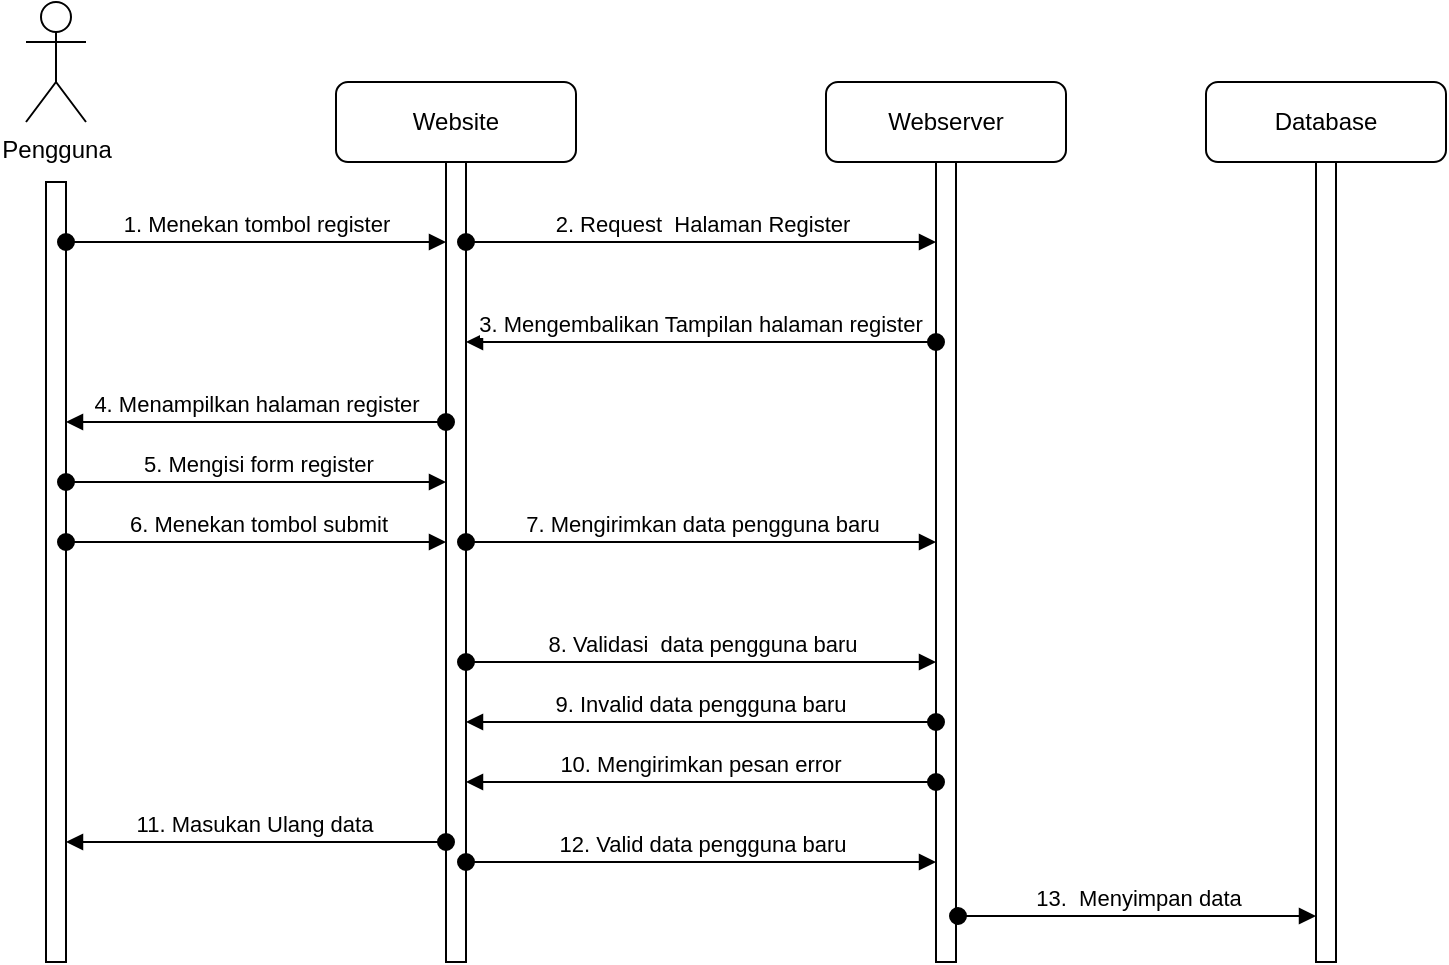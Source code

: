 <mxfile version="22.1.11" type="github" pages="10">
  <diagram name="Register" id="b1NcTZ1_CclIdPvHx7So">
    <mxGraphModel dx="956" dy="577" grid="1" gridSize="10" guides="1" tooltips="1" connect="1" arrows="1" fold="1" page="1" pageScale="1" pageWidth="850" pageHeight="1100" math="0" shadow="0">
      <root>
        <mxCell id="0" />
        <mxCell id="1" parent="0" />
        <mxCell id="3C6dQTwxx4NC2AfY7YHN-1" value="Pengguna" style="shape=umlActor;verticalLabelPosition=bottom;verticalAlign=top;html=1;" parent="1" vertex="1">
          <mxGeometry x="40" y="120" width="30" height="60" as="geometry" />
        </mxCell>
        <mxCell id="3C6dQTwxx4NC2AfY7YHN-2" value="" style="html=1;points=[[0,0,0,0,5],[0,1,0,0,-5],[1,0,0,0,5],[1,1,0,0,-5]];perimeter=orthogonalPerimeter;outlineConnect=0;targetShapes=umlLifeline;portConstraint=eastwest;newEdgeStyle={&quot;curved&quot;:0,&quot;rounded&quot;:0};" parent="1" vertex="1">
          <mxGeometry x="50" y="210" width="10" height="390" as="geometry" />
        </mxCell>
        <mxCell id="3C6dQTwxx4NC2AfY7YHN-6" value="1. Menekan tombol register" style="html=1;verticalAlign=bottom;startArrow=oval;startFill=1;endArrow=block;startSize=8;curved=0;rounded=0;" parent="1" source="3C6dQTwxx4NC2AfY7YHN-2" edge="1">
          <mxGeometry width="60" relative="1" as="geometry">
            <mxPoint x="10" y="390" as="sourcePoint" />
            <mxPoint x="250" y="240" as="targetPoint" />
          </mxGeometry>
        </mxCell>
        <mxCell id="3C6dQTwxx4NC2AfY7YHN-7" value="" style="html=1;points=[[0,0,0,0,5],[0,1,0,0,-5],[1,0,0,0,5],[1,1,0,0,-5]];perimeter=orthogonalPerimeter;outlineConnect=0;targetShapes=umlLifeline;portConstraint=eastwest;newEdgeStyle={&quot;curved&quot;:0,&quot;rounded&quot;:0};" parent="1" vertex="1">
          <mxGeometry x="250" y="200" width="10" height="400" as="geometry" />
        </mxCell>
        <mxCell id="3C6dQTwxx4NC2AfY7YHN-8" value="Website" style="rounded=1;whiteSpace=wrap;html=1;" parent="1" vertex="1">
          <mxGeometry x="195" y="160" width="120" height="40" as="geometry" />
        </mxCell>
        <mxCell id="3C6dQTwxx4NC2AfY7YHN-9" value="Webserver" style="rounded=1;whiteSpace=wrap;html=1;" parent="1" vertex="1">
          <mxGeometry x="440" y="160" width="120" height="40" as="geometry" />
        </mxCell>
        <mxCell id="3C6dQTwxx4NC2AfY7YHN-10" value="" style="html=1;points=[[0,0,0,0,5],[0,1,0,0,-5],[1,0,0,0,5],[1,1,0,0,-5]];perimeter=orthogonalPerimeter;outlineConnect=0;targetShapes=umlLifeline;portConstraint=eastwest;newEdgeStyle={&quot;curved&quot;:0,&quot;rounded&quot;:0};" parent="1" vertex="1">
          <mxGeometry x="495" y="200" width="10" height="400" as="geometry" />
        </mxCell>
        <mxCell id="3C6dQTwxx4NC2AfY7YHN-11" value="2. Request&amp;nbsp; Halaman Register" style="html=1;verticalAlign=bottom;startArrow=oval;startFill=1;endArrow=block;startSize=8;curved=0;rounded=0;" parent="1" source="3C6dQTwxx4NC2AfY7YHN-7" target="3C6dQTwxx4NC2AfY7YHN-10" edge="1">
          <mxGeometry x="0.005" width="60" relative="1" as="geometry">
            <mxPoint x="260" y="260" as="sourcePoint" />
            <mxPoint x="440" y="270" as="targetPoint" />
            <Array as="points">
              <mxPoint x="350" y="240" />
            </Array>
            <mxPoint as="offset" />
          </mxGeometry>
        </mxCell>
        <mxCell id="3C6dQTwxx4NC2AfY7YHN-12" value="3. Mengembalikan Tampilan halaman register" style="html=1;verticalAlign=bottom;startArrow=oval;startFill=1;endArrow=block;startSize=8;curved=0;rounded=0;" parent="1" edge="1">
          <mxGeometry x="0.005" width="60" relative="1" as="geometry">
            <mxPoint x="495" y="290" as="sourcePoint" />
            <mxPoint x="260" y="290" as="targetPoint" />
            <Array as="points" />
            <mxPoint as="offset" />
          </mxGeometry>
        </mxCell>
        <mxCell id="3C6dQTwxx4NC2AfY7YHN-14" value="4. Menampilkan halaman register" style="html=1;verticalAlign=bottom;startArrow=oval;startFill=1;endArrow=block;startSize=8;curved=0;rounded=0;" parent="1" source="3C6dQTwxx4NC2AfY7YHN-7" target="3C6dQTwxx4NC2AfY7YHN-2" edge="1">
          <mxGeometry x="0.005" width="60" relative="1" as="geometry">
            <mxPoint x="250" y="310" as="sourcePoint" />
            <mxPoint x="70" y="310" as="targetPoint" />
            <Array as="points">
              <mxPoint x="170" y="330" />
            </Array>
            <mxPoint as="offset" />
          </mxGeometry>
        </mxCell>
        <mxCell id="3C6dQTwxx4NC2AfY7YHN-17" value="5. Mengisi form register" style="html=1;verticalAlign=bottom;startArrow=oval;startFill=1;endArrow=block;startSize=8;curved=0;rounded=0;" parent="1" source="3C6dQTwxx4NC2AfY7YHN-2" target="3C6dQTwxx4NC2AfY7YHN-7" edge="1">
          <mxGeometry x="0.005" width="60" relative="1" as="geometry">
            <mxPoint x="260" y="340" as="sourcePoint" />
            <mxPoint x="140" y="390" as="targetPoint" />
            <Array as="points">
              <mxPoint x="180" y="360" />
            </Array>
            <mxPoint as="offset" />
          </mxGeometry>
        </mxCell>
        <mxCell id="3C6dQTwxx4NC2AfY7YHN-18" value="6. Menekan tombol submit" style="html=1;verticalAlign=bottom;startArrow=oval;startFill=1;endArrow=block;startSize=8;curved=0;rounded=0;" parent="1" edge="1">
          <mxGeometry x="0.005" width="60" relative="1" as="geometry">
            <mxPoint x="60" y="390" as="sourcePoint" />
            <mxPoint x="250" y="390" as="targetPoint" />
            <Array as="points">
              <mxPoint x="180" y="390" />
            </Array>
            <mxPoint as="offset" />
          </mxGeometry>
        </mxCell>
        <mxCell id="3C6dQTwxx4NC2AfY7YHN-19" value="7. Mengirimkan data pengguna baru" style="html=1;verticalAlign=bottom;startArrow=oval;startFill=1;endArrow=block;startSize=8;curved=0;rounded=0;" parent="1" target="3C6dQTwxx4NC2AfY7YHN-10" edge="1">
          <mxGeometry x="0.004" width="60" relative="1" as="geometry">
            <mxPoint x="260" y="390" as="sourcePoint" />
            <mxPoint x="450" y="390" as="targetPoint" />
            <Array as="points">
              <mxPoint x="380" y="390" />
            </Array>
            <mxPoint as="offset" />
          </mxGeometry>
        </mxCell>
        <mxCell id="3C6dQTwxx4NC2AfY7YHN-22" value="&lt;br&gt;" style="edgeLabel;html=1;align=center;verticalAlign=middle;resizable=0;points=[];" parent="3C6dQTwxx4NC2AfY7YHN-19" vertex="1" connectable="0">
          <mxGeometry x="-0.462" y="-3" relative="1" as="geometry">
            <mxPoint as="offset" />
          </mxGeometry>
        </mxCell>
        <mxCell id="3C6dQTwxx4NC2AfY7YHN-25" value="&lt;br&gt;" style="edgeLabel;html=1;align=center;verticalAlign=middle;resizable=0;points=[];" parent="3C6dQTwxx4NC2AfY7YHN-19" vertex="1" connectable="0">
          <mxGeometry x="-0.462" relative="1" as="geometry">
            <mxPoint as="offset" />
          </mxGeometry>
        </mxCell>
        <mxCell id="3C6dQTwxx4NC2AfY7YHN-23" value="8. Validasi&amp;nbsp; data pengguna baru" style="html=1;verticalAlign=bottom;startArrow=oval;startFill=1;endArrow=block;startSize=8;curved=0;rounded=0;" parent="1" source="3C6dQTwxx4NC2AfY7YHN-7" target="3C6dQTwxx4NC2AfY7YHN-10" edge="1">
          <mxGeometry x="0.004" width="60" relative="1" as="geometry">
            <mxPoint x="270" y="450" as="sourcePoint" />
            <mxPoint x="490" y="450" as="targetPoint" />
            <Array as="points">
              <mxPoint x="390" y="450" />
            </Array>
            <mxPoint as="offset" />
          </mxGeometry>
        </mxCell>
        <mxCell id="3C6dQTwxx4NC2AfY7YHN-26" value="9. Invalid data pengguna baru" style="html=1;verticalAlign=bottom;startArrow=oval;startFill=1;endArrow=block;startSize=8;curved=0;rounded=0;" parent="1" edge="1">
          <mxGeometry x="0.004" width="60" relative="1" as="geometry">
            <mxPoint x="495" y="480" as="sourcePoint" />
            <mxPoint x="260" y="480" as="targetPoint" />
            <Array as="points">
              <mxPoint x="420" y="480" />
            </Array>
            <mxPoint as="offset" />
          </mxGeometry>
        </mxCell>
        <mxCell id="3C6dQTwxx4NC2AfY7YHN-27" value="11. Masukan Ulang data" style="html=1;verticalAlign=bottom;startArrow=oval;startFill=1;endArrow=block;startSize=8;curved=0;rounded=0;" parent="1" edge="1">
          <mxGeometry x="0.008" width="60" relative="1" as="geometry">
            <mxPoint x="250" y="540" as="sourcePoint" />
            <mxPoint x="60" y="540" as="targetPoint" />
            <Array as="points">
              <mxPoint x="170" y="540" />
            </Array>
            <mxPoint as="offset" />
          </mxGeometry>
        </mxCell>
        <mxCell id="3C6dQTwxx4NC2AfY7YHN-29" value="10. Mengirimkan pesan error" style="html=1;verticalAlign=bottom;startArrow=oval;startFill=1;endArrow=block;startSize=8;curved=0;rounded=0;" parent="1" edge="1">
          <mxGeometry x="0.004" width="60" relative="1" as="geometry">
            <mxPoint x="495" y="510" as="sourcePoint" />
            <mxPoint x="260" y="510" as="targetPoint" />
            <Array as="points">
              <mxPoint x="420" y="510" />
            </Array>
            <mxPoint as="offset" />
          </mxGeometry>
        </mxCell>
        <mxCell id="3C6dQTwxx4NC2AfY7YHN-31" value="Database" style="rounded=1;whiteSpace=wrap;html=1;" parent="1" vertex="1">
          <mxGeometry x="630" y="160" width="120" height="40" as="geometry" />
        </mxCell>
        <mxCell id="3C6dQTwxx4NC2AfY7YHN-32" value="" style="html=1;points=[[0,0,0,0,5],[0,1,0,0,-5],[1,0,0,0,5],[1,1,0,0,-5]];perimeter=orthogonalPerimeter;outlineConnect=0;targetShapes=umlLifeline;portConstraint=eastwest;newEdgeStyle={&quot;curved&quot;:0,&quot;rounded&quot;:0};" parent="1" vertex="1">
          <mxGeometry x="685" y="200" width="10" height="400" as="geometry" />
        </mxCell>
        <mxCell id="3C6dQTwxx4NC2AfY7YHN-33" value="12. Valid data pengguna baru" style="html=1;verticalAlign=bottom;startArrow=oval;startFill=1;endArrow=block;startSize=8;curved=0;rounded=0;" parent="1" source="3C6dQTwxx4NC2AfY7YHN-7" target="3C6dQTwxx4NC2AfY7YHN-10" edge="1">
          <mxGeometry x="0.004" width="60" relative="1" as="geometry">
            <mxPoint x="320" y="570" as="sourcePoint" />
            <mxPoint x="410" y="580" as="targetPoint" />
            <Array as="points">
              <mxPoint x="330" y="550" />
              <mxPoint x="380" y="550" />
            </Array>
            <mxPoint as="offset" />
          </mxGeometry>
        </mxCell>
        <mxCell id="3C6dQTwxx4NC2AfY7YHN-34" value="13.&amp;nbsp; Menyimpan data" style="html=1;verticalAlign=bottom;startArrow=oval;startFill=1;endArrow=block;startSize=8;curved=0;rounded=0;" parent="1" edge="1">
          <mxGeometry x="0.004" width="60" relative="1" as="geometry">
            <mxPoint x="506" y="577" as="sourcePoint" />
            <mxPoint x="685" y="577" as="targetPoint" />
            <Array as="points">
              <mxPoint x="626" y="577" />
            </Array>
            <mxPoint as="offset" />
          </mxGeometry>
        </mxCell>
      </root>
    </mxGraphModel>
  </diagram>
  <diagram id="NR5i5D0fxKP6dUn32Tti" name="Login">
    <mxGraphModel dx="920" dy="577" grid="1" gridSize="10" guides="1" tooltips="1" connect="1" arrows="1" fold="1" page="1" pageScale="1" pageWidth="850" pageHeight="1100" math="0" shadow="0">
      <root>
        <mxCell id="0" />
        <mxCell id="1" parent="0" />
        <mxCell id="NbWw7TSEXqCvoxtFwxxw-1" value="Pengguna" style="shape=umlActor;verticalLabelPosition=bottom;verticalAlign=top;html=1;" vertex="1" parent="1">
          <mxGeometry x="40" y="120" width="30" height="60" as="geometry" />
        </mxCell>
        <mxCell id="NbWw7TSEXqCvoxtFwxxw-2" value="" style="html=1;points=[[0,0,0,0,5],[0,1,0,0,-5],[1,0,0,0,5],[1,1,0,0,-5]];perimeter=orthogonalPerimeter;outlineConnect=0;targetShapes=umlLifeline;portConstraint=eastwest;newEdgeStyle={&quot;curved&quot;:0,&quot;rounded&quot;:0};" vertex="1" parent="1">
          <mxGeometry x="50" y="210" width="10" height="390" as="geometry" />
        </mxCell>
        <mxCell id="NbWw7TSEXqCvoxtFwxxw-3" value="1. Menekan tombol login" style="html=1;verticalAlign=bottom;startArrow=oval;startFill=1;endArrow=block;startSize=8;curved=0;rounded=0;" edge="1" parent="1" source="NbWw7TSEXqCvoxtFwxxw-2">
          <mxGeometry width="60" relative="1" as="geometry">
            <mxPoint x="10" y="390" as="sourcePoint" />
            <mxPoint x="250" y="240" as="targetPoint" />
          </mxGeometry>
        </mxCell>
        <mxCell id="NbWw7TSEXqCvoxtFwxxw-4" value="" style="html=1;points=[[0,0,0,0,5],[0,1,0,0,-5],[1,0,0,0,5],[1,1,0,0,-5]];perimeter=orthogonalPerimeter;outlineConnect=0;targetShapes=umlLifeline;portConstraint=eastwest;newEdgeStyle={&quot;curved&quot;:0,&quot;rounded&quot;:0};" vertex="1" parent="1">
          <mxGeometry x="250" y="200" width="10" height="400" as="geometry" />
        </mxCell>
        <mxCell id="NbWw7TSEXqCvoxtFwxxw-5" value="Website" style="rounded=1;whiteSpace=wrap;html=1;" vertex="1" parent="1">
          <mxGeometry x="195" y="160" width="120" height="40" as="geometry" />
        </mxCell>
        <mxCell id="NbWw7TSEXqCvoxtFwxxw-6" value="Webserver" style="rounded=1;whiteSpace=wrap;html=1;" vertex="1" parent="1">
          <mxGeometry x="440" y="160" width="120" height="40" as="geometry" />
        </mxCell>
        <mxCell id="NbWw7TSEXqCvoxtFwxxw-7" value="" style="html=1;points=[[0,0,0,0,5],[0,1,0,0,-5],[1,0,0,0,5],[1,1,0,0,-5]];perimeter=orthogonalPerimeter;outlineConnect=0;targetShapes=umlLifeline;portConstraint=eastwest;newEdgeStyle={&quot;curved&quot;:0,&quot;rounded&quot;:0};" vertex="1" parent="1">
          <mxGeometry x="495" y="200" width="10" height="400" as="geometry" />
        </mxCell>
        <mxCell id="NbWw7TSEXqCvoxtFwxxw-8" value="2. Request&amp;nbsp; Halaman Login" style="html=1;verticalAlign=bottom;startArrow=oval;startFill=1;endArrow=block;startSize=8;curved=0;rounded=0;" edge="1" parent="1" source="NbWw7TSEXqCvoxtFwxxw-4" target="NbWw7TSEXqCvoxtFwxxw-7">
          <mxGeometry x="0.004" width="60" relative="1" as="geometry">
            <mxPoint x="260" y="260" as="sourcePoint" />
            <mxPoint x="440" y="270" as="targetPoint" />
            <Array as="points">
              <mxPoint x="350" y="240" />
            </Array>
            <mxPoint as="offset" />
          </mxGeometry>
        </mxCell>
        <mxCell id="NbWw7TSEXqCvoxtFwxxw-9" value="3. Mengembalikan Tampilan halaman Login" style="html=1;verticalAlign=bottom;startArrow=oval;startFill=1;endArrow=block;startSize=8;curved=0;rounded=0;" edge="1" parent="1">
          <mxGeometry x="0.004" width="60" relative="1" as="geometry">
            <mxPoint x="495" y="290" as="sourcePoint" />
            <mxPoint x="260" y="290" as="targetPoint" />
            <Array as="points" />
            <mxPoint as="offset" />
          </mxGeometry>
        </mxCell>
        <mxCell id="NbWw7TSEXqCvoxtFwxxw-10" value="4. Menampilkan halaman Login" style="html=1;verticalAlign=bottom;startArrow=oval;startFill=1;endArrow=block;startSize=8;curved=0;rounded=0;" edge="1" parent="1" source="NbWw7TSEXqCvoxtFwxxw-4" target="NbWw7TSEXqCvoxtFwxxw-2">
          <mxGeometry x="0.011" width="60" relative="1" as="geometry">
            <mxPoint x="250" y="310" as="sourcePoint" />
            <mxPoint x="70" y="310" as="targetPoint" />
            <Array as="points">
              <mxPoint x="170" y="330" />
            </Array>
            <mxPoint as="offset" />
          </mxGeometry>
        </mxCell>
        <mxCell id="NbWw7TSEXqCvoxtFwxxw-11" value="5. Mengisi form login" style="html=1;verticalAlign=bottom;startArrow=oval;startFill=1;endArrow=block;startSize=8;curved=0;rounded=0;" edge="1" parent="1" source="NbWw7TSEXqCvoxtFwxxw-2" target="NbWw7TSEXqCvoxtFwxxw-4">
          <mxGeometry x="0.005" width="60" relative="1" as="geometry">
            <mxPoint x="260" y="340" as="sourcePoint" />
            <mxPoint x="140" y="390" as="targetPoint" />
            <Array as="points">
              <mxPoint x="180" y="360" />
            </Array>
            <mxPoint as="offset" />
          </mxGeometry>
        </mxCell>
        <mxCell id="NbWw7TSEXqCvoxtFwxxw-12" value="6. Menekan tombol submit" style="html=1;verticalAlign=bottom;startArrow=oval;startFill=1;endArrow=block;startSize=8;curved=0;rounded=0;" edge="1" parent="1">
          <mxGeometry x="0.005" width="60" relative="1" as="geometry">
            <mxPoint x="60" y="390" as="sourcePoint" />
            <mxPoint x="250" y="390" as="targetPoint" />
            <Array as="points">
              <mxPoint x="180" y="390" />
            </Array>
            <mxPoint as="offset" />
          </mxGeometry>
        </mxCell>
        <mxCell id="NbWw7TSEXqCvoxtFwxxw-13" value="7. Mengirimkan kredensial user" style="html=1;verticalAlign=bottom;startArrow=oval;startFill=1;endArrow=block;startSize=8;curved=0;rounded=0;" edge="1" parent="1" target="NbWw7TSEXqCvoxtFwxxw-7">
          <mxGeometry x="0.004" width="60" relative="1" as="geometry">
            <mxPoint x="260" y="390" as="sourcePoint" />
            <mxPoint x="450" y="390" as="targetPoint" />
            <Array as="points">
              <mxPoint x="380" y="390" />
            </Array>
            <mxPoint as="offset" />
          </mxGeometry>
        </mxCell>
        <mxCell id="NbWw7TSEXqCvoxtFwxxw-14" value="&lt;br&gt;" style="edgeLabel;html=1;align=center;verticalAlign=middle;resizable=0;points=[];" vertex="1" connectable="0" parent="NbWw7TSEXqCvoxtFwxxw-13">
          <mxGeometry x="-0.462" y="-3" relative="1" as="geometry">
            <mxPoint as="offset" />
          </mxGeometry>
        </mxCell>
        <mxCell id="NbWw7TSEXqCvoxtFwxxw-15" value="&lt;br&gt;" style="edgeLabel;html=1;align=center;verticalAlign=middle;resizable=0;points=[];" vertex="1" connectable="0" parent="NbWw7TSEXqCvoxtFwxxw-13">
          <mxGeometry x="-0.462" relative="1" as="geometry">
            <mxPoint as="offset" />
          </mxGeometry>
        </mxCell>
        <mxCell id="NbWw7TSEXqCvoxtFwxxw-17" value="10. Data pengguna kosong" style="html=1;verticalAlign=bottom;startArrow=oval;startFill=1;endArrow=block;startSize=8;curved=0;rounded=0;" edge="1" parent="1">
          <mxGeometry x="0.004" width="60" relative="1" as="geometry">
            <mxPoint x="495" y="480" as="sourcePoint" />
            <mxPoint x="260" y="480" as="targetPoint" />
            <Array as="points">
              <mxPoint x="420" y="480" />
            </Array>
            <mxPoint as="offset" />
          </mxGeometry>
        </mxCell>
        <mxCell id="NbWw7TSEXqCvoxtFwxxw-18" value="11. Masukan Ulang data" style="html=1;verticalAlign=bottom;startArrow=oval;startFill=1;endArrow=block;startSize=8;curved=0;rounded=0;" edge="1" parent="1">
          <mxGeometry x="0.008" width="60" relative="1" as="geometry">
            <mxPoint x="250" y="540" as="sourcePoint" />
            <mxPoint x="60" y="540" as="targetPoint" />
            <Array as="points">
              <mxPoint x="170" y="540" />
            </Array>
            <mxPoint as="offset" />
          </mxGeometry>
        </mxCell>
        <mxCell id="NbWw7TSEXqCvoxtFwxxw-19" value="10. Mengirimkan pesan error" style="html=1;verticalAlign=bottom;startArrow=oval;startFill=1;endArrow=block;startSize=8;curved=0;rounded=0;" edge="1" parent="1">
          <mxGeometry x="0.004" width="60" relative="1" as="geometry">
            <mxPoint x="495" y="510" as="sourcePoint" />
            <mxPoint x="260" y="510" as="targetPoint" />
            <Array as="points">
              <mxPoint x="420" y="510" />
            </Array>
            <mxPoint as="offset" />
          </mxGeometry>
        </mxCell>
        <mxCell id="NbWw7TSEXqCvoxtFwxxw-20" value="Database" style="rounded=1;whiteSpace=wrap;html=1;" vertex="1" parent="1">
          <mxGeometry x="630" y="160" width="120" height="40" as="geometry" />
        </mxCell>
        <mxCell id="NbWw7TSEXqCvoxtFwxxw-21" value="" style="html=1;points=[[0,0,0,0,5],[0,1,0,0,-5],[1,0,0,0,5],[1,1,0,0,-5]];perimeter=orthogonalPerimeter;outlineConnect=0;targetShapes=umlLifeline;portConstraint=eastwest;newEdgeStyle={&quot;curved&quot;:0,&quot;rounded&quot;:0};" vertex="1" parent="1">
          <mxGeometry x="685" y="200" width="10" height="400" as="geometry" />
        </mxCell>
        <mxCell id="NbWw7TSEXqCvoxtFwxxw-22" value="12. Data pengguna ada" style="html=1;verticalAlign=bottom;startArrow=oval;startFill=1;endArrow=block;startSize=8;curved=0;rounded=0;" edge="1" parent="1" source="NbWw7TSEXqCvoxtFwxxw-4" target="NbWw7TSEXqCvoxtFwxxw-7">
          <mxGeometry x="0.004" width="60" relative="1" as="geometry">
            <mxPoint x="320" y="570" as="sourcePoint" />
            <mxPoint x="410" y="580" as="targetPoint" />
            <Array as="points">
              <mxPoint x="330" y="550" />
              <mxPoint x="380" y="550" />
            </Array>
            <mxPoint as="offset" />
          </mxGeometry>
        </mxCell>
        <mxCell id="NbWw7TSEXqCvoxtFwxxw-24" value="8. Memeriksa user di database" style="html=1;verticalAlign=bottom;startArrow=oval;startFill=1;endArrow=block;startSize=8;curved=0;rounded=0;" edge="1" parent="1">
          <mxGeometry x="0.004" width="60" relative="1" as="geometry">
            <mxPoint x="260" y="420" as="sourcePoint" />
            <mxPoint x="495" y="420" as="targetPoint" />
            <Array as="points">
              <mxPoint x="380" y="420" />
            </Array>
            <mxPoint as="offset" />
          </mxGeometry>
        </mxCell>
        <mxCell id="NbWw7TSEXqCvoxtFwxxw-25" value="&lt;br&gt;" style="edgeLabel;html=1;align=center;verticalAlign=middle;resizable=0;points=[];" vertex="1" connectable="0" parent="NbWw7TSEXqCvoxtFwxxw-24">
          <mxGeometry x="-0.462" y="-3" relative="1" as="geometry">
            <mxPoint as="offset" />
          </mxGeometry>
        </mxCell>
        <mxCell id="NbWw7TSEXqCvoxtFwxxw-26" value="&lt;br&gt;" style="edgeLabel;html=1;align=center;verticalAlign=middle;resizable=0;points=[];" vertex="1" connectable="0" parent="NbWw7TSEXqCvoxtFwxxw-24">
          <mxGeometry x="-0.462" relative="1" as="geometry">
            <mxPoint as="offset" />
          </mxGeometry>
        </mxCell>
        <mxCell id="NbWw7TSEXqCvoxtFwxxw-27" value="9. mengambil data user" style="html=1;verticalAlign=bottom;startArrow=oval;startFill=1;endArrow=block;startSize=8;curved=0;rounded=0;" edge="1" parent="1" source="NbWw7TSEXqCvoxtFwxxw-21" target="NbWw7TSEXqCvoxtFwxxw-7">
          <mxGeometry x="0.004" width="60" relative="1" as="geometry">
            <mxPoint x="695" y="446" as="sourcePoint" />
            <mxPoint x="460" y="446" as="targetPoint" />
            <Array as="points">
              <mxPoint x="620" y="446" />
            </Array>
            <mxPoint as="offset" />
          </mxGeometry>
        </mxCell>
        <mxCell id="NbWw7TSEXqCvoxtFwxxw-32" value="12. Menambuat sesi logni untuk user" style="html=1;verticalAlign=bottom;startArrow=oval;startFill=1;endArrow=block;startSize=8;curved=0;rounded=0;" edge="1" parent="1">
          <mxGeometry x="0.004" width="60" relative="1" as="geometry">
            <mxPoint x="260" y="580" as="sourcePoint" />
            <mxPoint x="495" y="580" as="targetPoint" />
            <Array as="points">
              <mxPoint x="330" y="580" />
              <mxPoint x="380" y="580" />
            </Array>
            <mxPoint as="offset" />
          </mxGeometry>
        </mxCell>
      </root>
    </mxGraphModel>
  </diagram>
  <diagram id="TtpFwJs_ak_18OsZ2q9E" name="Add Word By User">
    <mxGraphModel dx="1806" dy="577" grid="1" gridSize="10" guides="1" tooltips="1" connect="1" arrows="1" fold="1" page="1" pageScale="1" pageWidth="850" pageHeight="1100" math="0" shadow="0">
      <root>
        <mxCell id="0" />
        <mxCell id="1" parent="0" />
        <mxCell id="2CuYV79ly14Wgk4LOwbP-1" value="Pengguna" style="shape=umlActor;verticalLabelPosition=bottom;verticalAlign=top;html=1;" parent="1" vertex="1">
          <mxGeometry x="-10" y="120" width="30" height="60" as="geometry" />
        </mxCell>
        <mxCell id="2CuYV79ly14Wgk4LOwbP-2" value="" style="html=1;points=[[0,0,0,0,5],[0,1,0,0,-5],[1,0,0,0,5],[1,1,0,0,-5]];perimeter=orthogonalPerimeter;outlineConnect=0;targetShapes=umlLifeline;portConstraint=eastwest;newEdgeStyle={&quot;curved&quot;:0,&quot;rounded&quot;:0};" parent="1" vertex="1">
          <mxGeometry y="210" width="10" height="430" as="geometry" />
        </mxCell>
        <mxCell id="2CuYV79ly14Wgk4LOwbP-3" value="1. Menekan ikon tambah&amp;nbsp;" style="html=1;verticalAlign=bottom;startArrow=oval;startFill=1;endArrow=block;startSize=8;curved=0;rounded=0;" parent="1" source="2CuYV79ly14Wgk4LOwbP-2" edge="1">
          <mxGeometry width="60" relative="1" as="geometry">
            <mxPoint x="10" y="390" as="sourcePoint" />
            <mxPoint x="250" y="240" as="targetPoint" />
          </mxGeometry>
        </mxCell>
        <mxCell id="2CuYV79ly14Wgk4LOwbP-4" value="" style="html=1;points=[[0,0,0,0,5],[0,1,0,0,-5],[1,0,0,0,5],[1,1,0,0,-5]];perimeter=orthogonalPerimeter;outlineConnect=0;targetShapes=umlLifeline;portConstraint=eastwest;newEdgeStyle={&quot;curved&quot;:0,&quot;rounded&quot;:0};" parent="1" vertex="1">
          <mxGeometry x="250" y="200" width="10" height="440" as="geometry" />
        </mxCell>
        <mxCell id="2CuYV79ly14Wgk4LOwbP-5" value="Website" style="rounded=1;whiteSpace=wrap;html=1;" parent="1" vertex="1">
          <mxGeometry x="195" y="160" width="120" height="40" as="geometry" />
        </mxCell>
        <mxCell id="2CuYV79ly14Wgk4LOwbP-6" value="Webserver" style="rounded=1;whiteSpace=wrap;html=1;" parent="1" vertex="1">
          <mxGeometry x="440" y="160" width="120" height="40" as="geometry" />
        </mxCell>
        <mxCell id="2CuYV79ly14Wgk4LOwbP-7" value="" style="html=1;points=[[0,0,0,0,5],[0,1,0,0,-5],[1,0,0,0,5],[1,1,0,0,-5]];perimeter=orthogonalPerimeter;outlineConnect=0;targetShapes=umlLifeline;portConstraint=eastwest;newEdgeStyle={&quot;curved&quot;:0,&quot;rounded&quot;:0};" parent="1" vertex="1">
          <mxGeometry x="495" y="200" width="10" height="440" as="geometry" />
        </mxCell>
        <mxCell id="2CuYV79ly14Wgk4LOwbP-8" value="2. Request&amp;nbsp; Halaman tambah data" style="html=1;verticalAlign=bottom;startArrow=oval;startFill=1;endArrow=block;startSize=8;curved=0;rounded=0;" parent="1" source="2CuYV79ly14Wgk4LOwbP-4" target="2CuYV79ly14Wgk4LOwbP-7" edge="1">
          <mxGeometry x="0.004" width="60" relative="1" as="geometry">
            <mxPoint x="260" y="260" as="sourcePoint" />
            <mxPoint x="440" y="270" as="targetPoint" />
            <Array as="points">
              <mxPoint x="350" y="240" />
            </Array>
            <mxPoint as="offset" />
          </mxGeometry>
        </mxCell>
        <mxCell id="2CuYV79ly14Wgk4LOwbP-9" value="3. Mengembalikan Tampilan halaman tambah data" style="html=1;verticalAlign=bottom;startArrow=oval;startFill=1;endArrow=block;startSize=8;curved=0;rounded=0;" parent="1" edge="1">
          <mxGeometry x="0.004" width="60" relative="1" as="geometry">
            <mxPoint x="495" y="290" as="sourcePoint" />
            <mxPoint x="260" y="290" as="targetPoint" />
            <Array as="points" />
            <mxPoint as="offset" />
          </mxGeometry>
        </mxCell>
        <mxCell id="2CuYV79ly14Wgk4LOwbP-10" value="4. Menampilkan halaman tambah data" style="html=1;verticalAlign=bottom;startArrow=oval;startFill=1;endArrow=block;startSize=8;curved=0;rounded=0;" parent="1" source="2CuYV79ly14Wgk4LOwbP-4" target="2CuYV79ly14Wgk4LOwbP-2" edge="1">
          <mxGeometry x="0.011" width="60" relative="1" as="geometry">
            <mxPoint x="250" y="310" as="sourcePoint" />
            <mxPoint x="70" y="310" as="targetPoint" />
            <Array as="points">
              <mxPoint x="170" y="330" />
            </Array>
            <mxPoint as="offset" />
          </mxGeometry>
        </mxCell>
        <mxCell id="2CuYV79ly14Wgk4LOwbP-11" value="5. Mengisi form tambah data" style="html=1;verticalAlign=bottom;startArrow=oval;startFill=1;endArrow=block;startSize=8;curved=0;rounded=0;" parent="1" source="2CuYV79ly14Wgk4LOwbP-2" target="2CuYV79ly14Wgk4LOwbP-4" edge="1">
          <mxGeometry x="0.008" width="60" relative="1" as="geometry">
            <mxPoint x="260" y="340" as="sourcePoint" />
            <mxPoint x="140" y="390" as="targetPoint" />
            <Array as="points">
              <mxPoint x="180" y="360" />
            </Array>
            <mxPoint as="offset" />
          </mxGeometry>
        </mxCell>
        <mxCell id="2CuYV79ly14Wgk4LOwbP-12" value="6. Menekan tombol submit" style="html=1;verticalAlign=bottom;startArrow=oval;startFill=1;endArrow=block;startSize=8;curved=0;rounded=0;" parent="1" source="2CuYV79ly14Wgk4LOwbP-2" edge="1">
          <mxGeometry x="0.005" width="60" relative="1" as="geometry">
            <mxPoint x="60" y="390" as="sourcePoint" />
            <mxPoint x="250" y="390" as="targetPoint" />
            <Array as="points">
              <mxPoint x="180" y="390" />
            </Array>
            <mxPoint as="offset" />
          </mxGeometry>
        </mxCell>
        <mxCell id="2CuYV79ly14Wgk4LOwbP-13" value="7. Mengirimkan data kata baru" style="html=1;verticalAlign=bottom;startArrow=oval;startFill=1;endArrow=block;startSize=8;curved=0;rounded=0;" parent="1" target="2CuYV79ly14Wgk4LOwbP-7" edge="1">
          <mxGeometry x="0.004" width="60" relative="1" as="geometry">
            <mxPoint x="260" y="390" as="sourcePoint" />
            <mxPoint x="450" y="390" as="targetPoint" />
            <Array as="points">
              <mxPoint x="380" y="390" />
            </Array>
            <mxPoint as="offset" />
          </mxGeometry>
        </mxCell>
        <mxCell id="2CuYV79ly14Wgk4LOwbP-14" value="&lt;br&gt;" style="edgeLabel;html=1;align=center;verticalAlign=middle;resizable=0;points=[];" parent="2CuYV79ly14Wgk4LOwbP-13" vertex="1" connectable="0">
          <mxGeometry x="-0.462" y="-3" relative="1" as="geometry">
            <mxPoint as="offset" />
          </mxGeometry>
        </mxCell>
        <mxCell id="2CuYV79ly14Wgk4LOwbP-15" value="&lt;br&gt;" style="edgeLabel;html=1;align=center;verticalAlign=middle;resizable=0;points=[];" parent="2CuYV79ly14Wgk4LOwbP-13" vertex="1" connectable="0">
          <mxGeometry x="-0.462" relative="1" as="geometry">
            <mxPoint as="offset" />
          </mxGeometry>
        </mxCell>
        <mxCell id="2CuYV79ly14Wgk4LOwbP-16" value="10. Data invalid" style="html=1;verticalAlign=bottom;startArrow=oval;startFill=1;endArrow=block;startSize=8;curved=0;rounded=0;" parent="1" edge="1">
          <mxGeometry x="0.004" width="60" relative="1" as="geometry">
            <mxPoint x="495" y="460" as="sourcePoint" />
            <mxPoint x="260" y="460" as="targetPoint" />
            <Array as="points" />
            <mxPoint as="offset" />
          </mxGeometry>
        </mxCell>
        <mxCell id="2CuYV79ly14Wgk4LOwbP-17" value="12. Masukan Ulang data" style="html=1;verticalAlign=bottom;startArrow=oval;startFill=1;endArrow=block;startSize=8;curved=0;rounded=0;" parent="1" target="2CuYV79ly14Wgk4LOwbP-2" edge="1">
          <mxGeometry x="0.008" width="60" relative="1" as="geometry">
            <mxPoint x="250" y="540" as="sourcePoint" />
            <mxPoint x="60" y="540" as="targetPoint" />
            <Array as="points">
              <mxPoint x="170" y="540" />
            </Array>
            <mxPoint as="offset" />
          </mxGeometry>
        </mxCell>
        <mxCell id="2CuYV79ly14Wgk4LOwbP-18" value="10. Mengirimkan pesan error" style="html=1;verticalAlign=bottom;startArrow=oval;startFill=1;endArrow=block;startSize=8;curved=0;rounded=0;" parent="1" edge="1">
          <mxGeometry x="0.004" width="60" relative="1" as="geometry">
            <mxPoint x="495" y="500" as="sourcePoint" />
            <mxPoint x="260" y="500" as="targetPoint" />
            <Array as="points">
              <mxPoint x="420" y="500" />
            </Array>
            <mxPoint as="offset" />
          </mxGeometry>
        </mxCell>
        <mxCell id="2CuYV79ly14Wgk4LOwbP-19" value="Database" style="rounded=1;whiteSpace=wrap;html=1;" parent="1" vertex="1">
          <mxGeometry x="870" y="160" width="120" height="40" as="geometry" />
        </mxCell>
        <mxCell id="2CuYV79ly14Wgk4LOwbP-20" value="" style="html=1;points=[[0,0,0,0,5],[0,1,0,0,-5],[1,0,0,0,5],[1,1,0,0,-5]];perimeter=orthogonalPerimeter;outlineConnect=0;targetShapes=umlLifeline;portConstraint=eastwest;newEdgeStyle={&quot;curved&quot;:0,&quot;rounded&quot;:0};" parent="1" vertex="1">
          <mxGeometry x="926" y="200" width="10" height="440" as="geometry" />
        </mxCell>
        <mxCell id="2CuYV79ly14Wgk4LOwbP-21" value="11. Data valid" style="html=1;verticalAlign=bottom;startArrow=oval;startFill=1;endArrow=block;startSize=8;curved=0;rounded=0;" parent="1" edge="1">
          <mxGeometry x="0.004" width="60" relative="1" as="geometry">
            <mxPoint x="260" y="540" as="sourcePoint" />
            <mxPoint x="495" y="540" as="targetPoint" />
            <Array as="points">
              <mxPoint x="330" y="540" />
              <mxPoint x="380" y="540" />
            </Array>
            <mxPoint as="offset" />
          </mxGeometry>
        </mxCell>
        <mxCell id="2CuYV79ly14Wgk4LOwbP-22" value="8. Mevalidasi data&amp;nbsp;" style="html=1;verticalAlign=bottom;startArrow=oval;startFill=1;endArrow=block;startSize=8;curved=0;rounded=0;" parent="1" edge="1">
          <mxGeometry x="0.004" width="60" relative="1" as="geometry">
            <mxPoint x="260" y="420" as="sourcePoint" />
            <mxPoint x="495" y="420" as="targetPoint" />
            <Array as="points" />
            <mxPoint as="offset" />
          </mxGeometry>
        </mxCell>
        <mxCell id="2CuYV79ly14Wgk4LOwbP-23" value="&lt;br&gt;" style="edgeLabel;html=1;align=center;verticalAlign=middle;resizable=0;points=[];" parent="2CuYV79ly14Wgk4LOwbP-22" vertex="1" connectable="0">
          <mxGeometry x="-0.462" y="-3" relative="1" as="geometry">
            <mxPoint as="offset" />
          </mxGeometry>
        </mxCell>
        <mxCell id="2CuYV79ly14Wgk4LOwbP-24" value="&lt;br&gt;" style="edgeLabel;html=1;align=center;verticalAlign=middle;resizable=0;points=[];" parent="2CuYV79ly14Wgk4LOwbP-22" vertex="1" connectable="0">
          <mxGeometry x="-0.462" relative="1" as="geometry">
            <mxPoint as="offset" />
          </mxGeometry>
        </mxCell>
        <mxCell id="2CuYV79ly14Wgk4LOwbP-26" value="13. Vefikasi oleh admin" style="html=1;verticalAlign=bottom;startArrow=oval;startFill=1;endArrow=block;startSize=8;curved=0;rounded=0;" parent="1" source="2CuYV79ly14Wgk4LOwbP-7" target="xSr4F21SpB1Mzyq2nXEz-3" edge="1">
          <mxGeometry x="0.004" width="60" relative="1" as="geometry">
            <mxPoint x="510" y="580" as="sourcePoint" />
            <mxPoint x="730" y="580" as="targetPoint" />
            <Array as="points">
              <mxPoint x="577" y="580" />
              <mxPoint x="627" y="580" />
            </Array>
            <mxPoint as="offset" />
          </mxGeometry>
        </mxCell>
        <mxCell id="xSr4F21SpB1Mzyq2nXEz-2" value="Admin" style="rounded=1;whiteSpace=wrap;html=1;" parent="1" vertex="1">
          <mxGeometry x="640" y="160" width="120" height="40" as="geometry" />
        </mxCell>
        <mxCell id="xSr4F21SpB1Mzyq2nXEz-3" value="" style="html=1;points=[[0,0,0,0,5],[0,1,0,0,-5],[1,0,0,0,5],[1,1,0,0,-5]];perimeter=orthogonalPerimeter;outlineConnect=0;targetShapes=umlLifeline;portConstraint=eastwest;newEdgeStyle={&quot;curved&quot;:0,&quot;rounded&quot;:0};" parent="1" vertex="1">
          <mxGeometry x="696" y="200" width="10" height="440" as="geometry" />
        </mxCell>
        <mxCell id="xSr4F21SpB1Mzyq2nXEz-4" value="14. Menyimpan data" style="html=1;verticalAlign=bottom;startArrow=oval;startFill=1;endArrow=block;startSize=8;curved=0;rounded=0;" parent="1" edge="1">
          <mxGeometry x="0.004" width="60" relative="1" as="geometry">
            <mxPoint x="706" y="580" as="sourcePoint" />
            <mxPoint x="926" y="580" as="targetPoint" />
            <Array as="points">
              <mxPoint x="778" y="580" />
            </Array>
            <mxPoint as="offset" />
          </mxGeometry>
        </mxCell>
      </root>
    </mxGraphModel>
  </diagram>
  <diagram name="Add Word By Admin" id="sAn0L3gpIrvRuOIYAPe8">
    <mxGraphModel dx="2046" dy="577" grid="1" gridSize="10" guides="1" tooltips="1" connect="1" arrows="1" fold="1" page="1" pageScale="1" pageWidth="850" pageHeight="1100" math="0" shadow="0">
      <root>
        <mxCell id="uCMkWhYyZQ9K7gSbmB76-0" />
        <mxCell id="uCMkWhYyZQ9K7gSbmB76-1" parent="uCMkWhYyZQ9K7gSbmB76-0" />
        <mxCell id="uCMkWhYyZQ9K7gSbmB76-2" value="Admin" style="shape=umlActor;verticalLabelPosition=bottom;verticalAlign=top;html=1;" vertex="1" parent="uCMkWhYyZQ9K7gSbmB76-1">
          <mxGeometry x="-80" y="120" width="30" height="60" as="geometry" />
        </mxCell>
        <mxCell id="uCMkWhYyZQ9K7gSbmB76-3" value="" style="html=1;points=[[0,0,0,0,5],[0,1,0,0,-5],[1,0,0,0,5],[1,1,0,0,-5]];perimeter=orthogonalPerimeter;outlineConnect=0;targetShapes=umlLifeline;portConstraint=eastwest;newEdgeStyle={&quot;curved&quot;:0,&quot;rounded&quot;:0};" vertex="1" parent="uCMkWhYyZQ9K7gSbmB76-1">
          <mxGeometry x="-70" y="210" width="10" height="430" as="geometry" />
        </mxCell>
        <mxCell id="uCMkWhYyZQ9K7gSbmB76-4" value="1. Masuk ke menu manajemen Kata" style="html=1;verticalAlign=bottom;startArrow=oval;startFill=1;endArrow=block;startSize=8;curved=0;rounded=0;" edge="1" parent="uCMkWhYyZQ9K7gSbmB76-1" source="uCMkWhYyZQ9K7gSbmB76-3">
          <mxGeometry width="60" relative="1" as="geometry">
            <mxPoint x="10" y="390" as="sourcePoint" />
            <mxPoint x="250" y="240" as="targetPoint" />
          </mxGeometry>
        </mxCell>
        <mxCell id="uCMkWhYyZQ9K7gSbmB76-5" value="" style="html=1;points=[[0,0,0,0,5],[0,1,0,0,-5],[1,0,0,0,5],[1,1,0,0,-5]];perimeter=orthogonalPerimeter;outlineConnect=0;targetShapes=umlLifeline;portConstraint=eastwest;newEdgeStyle={&quot;curved&quot;:0,&quot;rounded&quot;:0};" vertex="1" parent="uCMkWhYyZQ9K7gSbmB76-1">
          <mxGeometry x="250" y="200" width="10" height="440" as="geometry" />
        </mxCell>
        <mxCell id="uCMkWhYyZQ9K7gSbmB76-6" value="Website" style="rounded=1;whiteSpace=wrap;html=1;" vertex="1" parent="uCMkWhYyZQ9K7gSbmB76-1">
          <mxGeometry x="195" y="160" width="120" height="40" as="geometry" />
        </mxCell>
        <mxCell id="uCMkWhYyZQ9K7gSbmB76-7" value="Webserver" style="rounded=1;whiteSpace=wrap;html=1;" vertex="1" parent="uCMkWhYyZQ9K7gSbmB76-1">
          <mxGeometry x="440" y="160" width="120" height="40" as="geometry" />
        </mxCell>
        <mxCell id="uCMkWhYyZQ9K7gSbmB76-8" value="" style="html=1;points=[[0,0,0,0,5],[0,1,0,0,-5],[1,0,0,0,5],[1,1,0,0,-5]];perimeter=orthogonalPerimeter;outlineConnect=0;targetShapes=umlLifeline;portConstraint=eastwest;newEdgeStyle={&quot;curved&quot;:0,&quot;rounded&quot;:0};" vertex="1" parent="uCMkWhYyZQ9K7gSbmB76-1">
          <mxGeometry x="540" y="205" width="10" height="440" as="geometry" />
        </mxCell>
        <mxCell id="uCMkWhYyZQ9K7gSbmB76-9" value="2. Request&amp;nbsp; Halaman manajemen kata" style="html=1;verticalAlign=bottom;startArrow=oval;startFill=1;endArrow=block;startSize=8;curved=0;rounded=0;" edge="1" parent="uCMkWhYyZQ9K7gSbmB76-1" source="uCMkWhYyZQ9K7gSbmB76-5" target="uCMkWhYyZQ9K7gSbmB76-8">
          <mxGeometry x="0.004" width="60" relative="1" as="geometry">
            <mxPoint x="260" y="260" as="sourcePoint" />
            <mxPoint x="440" y="270" as="targetPoint" />
            <Array as="points">
              <mxPoint x="350" y="240" />
            </Array>
            <mxPoint as="offset" />
          </mxGeometry>
        </mxCell>
        <mxCell id="uCMkWhYyZQ9K7gSbmB76-10" value="3. Mengembalikan tampilan halaman manajemen kata" style="html=1;verticalAlign=bottom;startArrow=oval;startFill=1;endArrow=block;startSize=8;curved=0;rounded=0;" edge="1" parent="uCMkWhYyZQ9K7gSbmB76-1" source="uCMkWhYyZQ9K7gSbmB76-8">
          <mxGeometry x="0.004" width="60" relative="1" as="geometry">
            <mxPoint x="495" y="290" as="sourcePoint" />
            <mxPoint x="260" y="290" as="targetPoint" />
            <Array as="points" />
            <mxPoint as="offset" />
          </mxGeometry>
        </mxCell>
        <mxCell id="uCMkWhYyZQ9K7gSbmB76-11" value="4. Menampilkan halaman manajemen kata" style="html=1;verticalAlign=bottom;startArrow=oval;startFill=1;endArrow=block;startSize=8;curved=0;rounded=0;" edge="1" parent="uCMkWhYyZQ9K7gSbmB76-1" source="uCMkWhYyZQ9K7gSbmB76-5" target="uCMkWhYyZQ9K7gSbmB76-3">
          <mxGeometry x="0.011" width="60" relative="1" as="geometry">
            <mxPoint x="250" y="310" as="sourcePoint" />
            <mxPoint x="70" y="310" as="targetPoint" />
            <Array as="points">
              <mxPoint x="170" y="330" />
            </Array>
            <mxPoint as="offset" />
          </mxGeometry>
        </mxCell>
        <mxCell id="uCMkWhYyZQ9K7gSbmB76-12" value="5. Menekan tombol tambah kata" style="html=1;verticalAlign=bottom;startArrow=oval;startFill=1;endArrow=block;startSize=8;curved=0;rounded=0;" edge="1" parent="uCMkWhYyZQ9K7gSbmB76-1" source="uCMkWhYyZQ9K7gSbmB76-3" target="uCMkWhYyZQ9K7gSbmB76-5">
          <mxGeometry x="0.008" width="60" relative="1" as="geometry">
            <mxPoint x="260" y="340" as="sourcePoint" />
            <mxPoint x="140" y="390" as="targetPoint" />
            <Array as="points">
              <mxPoint x="180" y="360" />
            </Array>
            <mxPoint as="offset" />
          </mxGeometry>
        </mxCell>
        <mxCell id="uCMkWhYyZQ9K7gSbmB76-13" value="6. Menampilkan modal tambah kata" style="html=1;verticalAlign=bottom;startArrow=oval;startFill=1;endArrow=block;startSize=8;curved=0;rounded=0;" edge="1" parent="uCMkWhYyZQ9K7gSbmB76-1" source="uCMkWhYyZQ9K7gSbmB76-5" target="uCMkWhYyZQ9K7gSbmB76-3">
          <mxGeometry x="0.005" width="60" relative="1" as="geometry">
            <mxPoint x="60" y="390" as="sourcePoint" />
            <mxPoint x="50" y="440" as="targetPoint" />
            <Array as="points">
              <mxPoint x="180" y="390" />
            </Array>
            <mxPoint as="offset" />
          </mxGeometry>
        </mxCell>
        <mxCell id="uCMkWhYyZQ9K7gSbmB76-14" value="9. Mengirimkan data kata baru" style="html=1;verticalAlign=bottom;startArrow=oval;startFill=1;endArrow=block;startSize=8;curved=0;rounded=0;" edge="1" parent="uCMkWhYyZQ9K7gSbmB76-1">
          <mxGeometry x="0.007" width="60" relative="1" as="geometry">
            <mxPoint x="260" y="450" as="sourcePoint" />
            <mxPoint x="540" y="450" as="targetPoint" />
            <Array as="points">
              <mxPoint x="380" y="450" />
            </Array>
            <mxPoint as="offset" />
          </mxGeometry>
        </mxCell>
        <mxCell id="uCMkWhYyZQ9K7gSbmB76-15" value="&lt;br&gt;" style="edgeLabel;html=1;align=center;verticalAlign=middle;resizable=0;points=[];" vertex="1" connectable="0" parent="uCMkWhYyZQ9K7gSbmB76-14">
          <mxGeometry x="-0.462" y="-3" relative="1" as="geometry">
            <mxPoint as="offset" />
          </mxGeometry>
        </mxCell>
        <mxCell id="uCMkWhYyZQ9K7gSbmB76-16" value="&lt;br&gt;" style="edgeLabel;html=1;align=center;verticalAlign=middle;resizable=0;points=[];" vertex="1" connectable="0" parent="uCMkWhYyZQ9K7gSbmB76-14">
          <mxGeometry x="-0.462" relative="1" as="geometry">
            <mxPoint as="offset" />
          </mxGeometry>
        </mxCell>
        <mxCell id="uCMkWhYyZQ9K7gSbmB76-17" value="11. Data invalid" style="html=1;verticalAlign=bottom;startArrow=oval;startFill=1;endArrow=block;startSize=8;curved=0;rounded=0;exitX=0;exitY=0.58;exitDx=0;exitDy=0;exitPerimeter=0;" edge="1" parent="uCMkWhYyZQ9K7gSbmB76-1">
          <mxGeometry x="0.004" width="60" relative="1" as="geometry">
            <mxPoint x="540" y="520.2" as="sourcePoint" />
            <mxPoint x="260" y="520" as="targetPoint" />
            <Array as="points" />
            <mxPoint as="offset" />
          </mxGeometry>
        </mxCell>
        <mxCell id="uCMkWhYyZQ9K7gSbmB76-18" value="13. Masukan Ulang data" style="html=1;verticalAlign=bottom;startArrow=oval;startFill=1;endArrow=block;startSize=8;curved=0;rounded=0;" edge="1" parent="uCMkWhYyZQ9K7gSbmB76-1" target="uCMkWhYyZQ9K7gSbmB76-3">
          <mxGeometry x="0.008" width="60" relative="1" as="geometry">
            <mxPoint x="250" y="540" as="sourcePoint" />
            <mxPoint x="60" y="540" as="targetPoint" />
            <Array as="points">
              <mxPoint x="170" y="540" />
            </Array>
            <mxPoint as="offset" />
          </mxGeometry>
        </mxCell>
        <mxCell id="uCMkWhYyZQ9K7gSbmB76-19" value="12. Mengirimkan pesan error" style="html=1;verticalAlign=bottom;startArrow=oval;startFill=1;endArrow=block;startSize=8;curved=0;rounded=0;" edge="1" parent="uCMkWhYyZQ9K7gSbmB76-1">
          <mxGeometry x="0.004" width="60" relative="1" as="geometry">
            <mxPoint x="540" y="560" as="sourcePoint" />
            <mxPoint x="260" y="560" as="targetPoint" />
            <Array as="points">
              <mxPoint x="420" y="560" />
            </Array>
            <mxPoint as="offset" />
          </mxGeometry>
        </mxCell>
        <mxCell id="uCMkWhYyZQ9K7gSbmB76-20" value="Database" style="rounded=1;whiteSpace=wrap;html=1;" vertex="1" parent="uCMkWhYyZQ9K7gSbmB76-1">
          <mxGeometry x="745" y="150" width="120" height="40" as="geometry" />
        </mxCell>
        <mxCell id="uCMkWhYyZQ9K7gSbmB76-21" value="" style="html=1;points=[[0,0,0,0,5],[0,1,0,0,-5],[1,0,0,0,5],[1,1,0,0,-5]];perimeter=orthogonalPerimeter;outlineConnect=0;targetShapes=umlLifeline;portConstraint=eastwest;newEdgeStyle={&quot;curved&quot;:0,&quot;rounded&quot;:0};" vertex="1" parent="uCMkWhYyZQ9K7gSbmB76-1">
          <mxGeometry x="801" y="190" width="10" height="440" as="geometry" />
        </mxCell>
        <mxCell id="uCMkWhYyZQ9K7gSbmB76-22" value="14. Data valid" style="html=1;verticalAlign=bottom;startArrow=oval;startFill=1;endArrow=block;startSize=8;curved=0;rounded=0;" edge="1" parent="uCMkWhYyZQ9K7gSbmB76-1">
          <mxGeometry x="0.004" width="60" relative="1" as="geometry">
            <mxPoint x="260" y="600" as="sourcePoint" />
            <mxPoint x="540" y="600" as="targetPoint" />
            <Array as="points">
              <mxPoint x="330" y="600" />
              <mxPoint x="380" y="600" />
            </Array>
            <mxPoint as="offset" />
          </mxGeometry>
        </mxCell>
        <mxCell id="uCMkWhYyZQ9K7gSbmB76-23" value="10. Mevalidasi data&amp;nbsp;" style="html=1;verticalAlign=bottom;startArrow=oval;startFill=1;endArrow=block;startSize=8;curved=0;rounded=0;" edge="1" parent="uCMkWhYyZQ9K7gSbmB76-1">
          <mxGeometry x="0.004" width="60" relative="1" as="geometry">
            <mxPoint x="260" y="480" as="sourcePoint" />
            <mxPoint x="540" y="480" as="targetPoint" />
            <Array as="points" />
            <mxPoint as="offset" />
          </mxGeometry>
        </mxCell>
        <mxCell id="uCMkWhYyZQ9K7gSbmB76-24" value="&lt;br&gt;" style="edgeLabel;html=1;align=center;verticalAlign=middle;resizable=0;points=[];" vertex="1" connectable="0" parent="uCMkWhYyZQ9K7gSbmB76-23">
          <mxGeometry x="-0.462" y="-3" relative="1" as="geometry">
            <mxPoint as="offset" />
          </mxGeometry>
        </mxCell>
        <mxCell id="uCMkWhYyZQ9K7gSbmB76-25" value="&lt;br&gt;" style="edgeLabel;html=1;align=center;verticalAlign=middle;resizable=0;points=[];" vertex="1" connectable="0" parent="uCMkWhYyZQ9K7gSbmB76-23">
          <mxGeometry x="-0.462" relative="1" as="geometry">
            <mxPoint as="offset" />
          </mxGeometry>
        </mxCell>
        <mxCell id="uCMkWhYyZQ9K7gSbmB76-29" value="15. Menyimpan data" style="html=1;verticalAlign=bottom;startArrow=oval;startFill=1;endArrow=block;startSize=8;curved=0;rounded=0;" edge="1" parent="uCMkWhYyZQ9K7gSbmB76-1">
          <mxGeometry x="0.004" width="60" relative="1" as="geometry">
            <mxPoint x="550" y="600" as="sourcePoint" />
            <mxPoint x="801" y="600" as="targetPoint" />
            <Array as="points">
              <mxPoint x="653" y="600" />
            </Array>
            <mxPoint as="offset" />
          </mxGeometry>
        </mxCell>
        <mxCell id="i7RW8MrDDM2RaaN6y6Mj-1" value="7. Mengisikan form tambah kata" style="html=1;verticalAlign=bottom;startArrow=oval;startFill=1;endArrow=block;startSize=8;curved=0;rounded=0;" edge="1" parent="uCMkWhYyZQ9K7gSbmB76-1" source="uCMkWhYyZQ9K7gSbmB76-3" target="uCMkWhYyZQ9K7gSbmB76-5">
          <mxGeometry x="0.005" width="60" relative="1" as="geometry">
            <mxPoint x="250" y="419.5" as="sourcePoint" />
            <mxPoint x="-60" y="419.5" as="targetPoint" />
            <Array as="points">
              <mxPoint x="180" y="419.5" />
            </Array>
            <mxPoint as="offset" />
          </mxGeometry>
        </mxCell>
        <mxCell id="i7RW8MrDDM2RaaN6y6Mj-4" value="8. Menekan tombol submit" style="html=1;verticalAlign=bottom;startArrow=oval;startFill=1;endArrow=block;startSize=8;curved=0;rounded=0;" edge="1" parent="uCMkWhYyZQ9K7gSbmB76-1" source="uCMkWhYyZQ9K7gSbmB76-3" target="uCMkWhYyZQ9K7gSbmB76-5">
          <mxGeometry x="0.008" width="60" relative="1" as="geometry">
            <mxPoint x="-50" y="450" as="sourcePoint" />
            <mxPoint x="260" y="450" as="targetPoint" />
            <Array as="points">
              <mxPoint x="190" y="450" />
            </Array>
            <mxPoint as="offset" />
          </mxGeometry>
        </mxCell>
      </root>
    </mxGraphModel>
  </diagram>
  <diagram name="Edit Word" id="yJWu3jG3QdkWeQZdM5pY">
    <mxGraphModel dx="1806" dy="577" grid="1" gridSize="10" guides="1" tooltips="1" connect="1" arrows="1" fold="1" page="1" pageScale="1" pageWidth="850" pageHeight="1100" math="0" shadow="0">
      <root>
        <mxCell id="tpK56EkpiwuATlGrz4jF-0" />
        <mxCell id="tpK56EkpiwuATlGrz4jF-1" parent="tpK56EkpiwuATlGrz4jF-0" />
        <mxCell id="tpK56EkpiwuATlGrz4jF-2" value="Admin" style="shape=umlActor;verticalLabelPosition=bottom;verticalAlign=top;html=1;" vertex="1" parent="tpK56EkpiwuATlGrz4jF-1">
          <mxGeometry x="-80" y="120" width="30" height="60" as="geometry" />
        </mxCell>
        <mxCell id="tpK56EkpiwuATlGrz4jF-3" value="" style="html=1;points=[[0,0,0,0,5],[0,1,0,0,-5],[1,0,0,0,5],[1,1,0,0,-5]];perimeter=orthogonalPerimeter;outlineConnect=0;targetShapes=umlLifeline;portConstraint=eastwest;newEdgeStyle={&quot;curved&quot;:0,&quot;rounded&quot;:0};" vertex="1" parent="tpK56EkpiwuATlGrz4jF-1">
          <mxGeometry x="-70" y="210" width="10" height="590" as="geometry" />
        </mxCell>
        <mxCell id="tpK56EkpiwuATlGrz4jF-4" value="1. Masuk ke menu manajemen Kata" style="html=1;verticalAlign=bottom;startArrow=oval;startFill=1;endArrow=block;startSize=8;curved=0;rounded=0;" edge="1" parent="tpK56EkpiwuATlGrz4jF-1" source="tpK56EkpiwuATlGrz4jF-3">
          <mxGeometry width="60" relative="1" as="geometry">
            <mxPoint x="10" y="390" as="sourcePoint" />
            <mxPoint x="250" y="240" as="targetPoint" />
          </mxGeometry>
        </mxCell>
        <mxCell id="tpK56EkpiwuATlGrz4jF-5" value="" style="html=1;points=[[0,0,0,0,5],[0,1,0,0,-5],[1,0,0,0,5],[1,1,0,0,-5]];perimeter=orthogonalPerimeter;outlineConnect=0;targetShapes=umlLifeline;portConstraint=eastwest;newEdgeStyle={&quot;curved&quot;:0,&quot;rounded&quot;:0};" vertex="1" parent="tpK56EkpiwuATlGrz4jF-1">
          <mxGeometry x="250" y="200" width="10" height="600" as="geometry" />
        </mxCell>
        <mxCell id="tpK56EkpiwuATlGrz4jF-6" value="Website" style="rounded=1;whiteSpace=wrap;html=1;" vertex="1" parent="tpK56EkpiwuATlGrz4jF-1">
          <mxGeometry x="195" y="160" width="120" height="40" as="geometry" />
        </mxCell>
        <mxCell id="tpK56EkpiwuATlGrz4jF-7" value="Webserver" style="rounded=1;whiteSpace=wrap;html=1;" vertex="1" parent="tpK56EkpiwuATlGrz4jF-1">
          <mxGeometry x="440" y="160" width="120" height="40" as="geometry" />
        </mxCell>
        <mxCell id="tpK56EkpiwuATlGrz4jF-8" value="" style="html=1;points=[[0,0,0,0,5],[0,1,0,0,-5],[1,0,0,0,5],[1,1,0,0,-5]];perimeter=orthogonalPerimeter;outlineConnect=0;targetShapes=umlLifeline;portConstraint=eastwest;newEdgeStyle={&quot;curved&quot;:0,&quot;rounded&quot;:0};" vertex="1" parent="tpK56EkpiwuATlGrz4jF-1">
          <mxGeometry x="540" y="205" width="10" height="595" as="geometry" />
        </mxCell>
        <mxCell id="tpK56EkpiwuATlGrz4jF-9" value="2. Request&amp;nbsp; Halaman manajemen kata" style="html=1;verticalAlign=bottom;startArrow=oval;startFill=1;endArrow=block;startSize=8;curved=0;rounded=0;" edge="1" parent="tpK56EkpiwuATlGrz4jF-1" source="tpK56EkpiwuATlGrz4jF-5" target="tpK56EkpiwuATlGrz4jF-8">
          <mxGeometry x="0.004" width="60" relative="1" as="geometry">
            <mxPoint x="260" y="260" as="sourcePoint" />
            <mxPoint x="440" y="270" as="targetPoint" />
            <Array as="points">
              <mxPoint x="350" y="240" />
            </Array>
            <mxPoint as="offset" />
          </mxGeometry>
        </mxCell>
        <mxCell id="tpK56EkpiwuATlGrz4jF-10" value="3. Mengembalikan tampilan halaman manajemen kata" style="html=1;verticalAlign=bottom;startArrow=oval;startFill=1;endArrow=block;startSize=8;curved=0;rounded=0;" edge="1" parent="tpK56EkpiwuATlGrz4jF-1" source="tpK56EkpiwuATlGrz4jF-8">
          <mxGeometry x="0.004" width="60" relative="1" as="geometry">
            <mxPoint x="495" y="290" as="sourcePoint" />
            <mxPoint x="260" y="290" as="targetPoint" />
            <Array as="points" />
            <mxPoint as="offset" />
          </mxGeometry>
        </mxCell>
        <mxCell id="tpK56EkpiwuATlGrz4jF-11" value="4. Menampilkan halaman manajemen kata" style="html=1;verticalAlign=bottom;startArrow=oval;startFill=1;endArrow=block;startSize=8;curved=0;rounded=0;" edge="1" parent="tpK56EkpiwuATlGrz4jF-1" source="tpK56EkpiwuATlGrz4jF-5" target="tpK56EkpiwuATlGrz4jF-3">
          <mxGeometry x="0.011" width="60" relative="1" as="geometry">
            <mxPoint x="250" y="310" as="sourcePoint" />
            <mxPoint x="70" y="310" as="targetPoint" />
            <Array as="points">
              <mxPoint x="170" y="330" />
            </Array>
            <mxPoint as="offset" />
          </mxGeometry>
        </mxCell>
        <mxCell id="tpK56EkpiwuATlGrz4jF-12" value="5. Menekan tombol edit kata" style="html=1;verticalAlign=bottom;startArrow=oval;startFill=1;endArrow=block;startSize=8;curved=0;rounded=0;" edge="1" parent="tpK56EkpiwuATlGrz4jF-1" source="tpK56EkpiwuATlGrz4jF-3" target="tpK56EkpiwuATlGrz4jF-5">
          <mxGeometry x="0.008" width="60" relative="1" as="geometry">
            <mxPoint x="260" y="340" as="sourcePoint" />
            <mxPoint x="140" y="390" as="targetPoint" />
            <Array as="points">
              <mxPoint x="180" y="360" />
            </Array>
            <mxPoint as="offset" />
          </mxGeometry>
        </mxCell>
        <mxCell id="tpK56EkpiwuATlGrz4jF-13" value="14. Menampilkan modal edit kata" style="html=1;verticalAlign=bottom;startArrow=oval;startFill=1;endArrow=block;startSize=8;curved=0;rounded=0;" edge="1" parent="tpK56EkpiwuATlGrz4jF-1">
          <mxGeometry x="0.005" width="60" relative="1" as="geometry">
            <mxPoint x="250" y="560" as="sourcePoint" />
            <mxPoint x="-60" y="560" as="targetPoint" />
            <Array as="points">
              <mxPoint x="180" y="560" />
            </Array>
            <mxPoint as="offset" />
          </mxGeometry>
        </mxCell>
        <mxCell id="tpK56EkpiwuATlGrz4jF-17" value="10. Data kosong" style="html=1;verticalAlign=bottom;startArrow=oval;startFill=1;endArrow=block;startSize=8;curved=0;rounded=0;exitX=0;exitY=0.58;exitDx=0;exitDy=0;exitPerimeter=0;" edge="1" parent="tpK56EkpiwuATlGrz4jF-1">
          <mxGeometry x="0.004" width="60" relative="1" as="geometry">
            <mxPoint x="540" y="440.2" as="sourcePoint" />
            <mxPoint x="260" y="440" as="targetPoint" />
            <Array as="points" />
            <mxPoint as="offset" />
          </mxGeometry>
        </mxCell>
        <mxCell id="tpK56EkpiwuATlGrz4jF-18" value="21. Masukan Ulang data" style="html=1;verticalAlign=bottom;startArrow=oval;startFill=1;endArrow=block;startSize=8;curved=0;rounded=0;" edge="1" parent="tpK56EkpiwuATlGrz4jF-1">
          <mxGeometry x="0.008" width="60" relative="1" as="geometry">
            <mxPoint x="250" y="730" as="sourcePoint" />
            <mxPoint x="-60" y="730" as="targetPoint" />
            <Array as="points">
              <mxPoint x="170" y="730" />
            </Array>
            <mxPoint as="offset" />
          </mxGeometry>
        </mxCell>
        <mxCell id="tpK56EkpiwuATlGrz4jF-20" value="Database" style="rounded=1;whiteSpace=wrap;html=1;" vertex="1" parent="tpK56EkpiwuATlGrz4jF-1">
          <mxGeometry x="745" y="150" width="120" height="40" as="geometry" />
        </mxCell>
        <mxCell id="tpK56EkpiwuATlGrz4jF-21" value="" style="html=1;points=[[0,0,0,0,5],[0,1,0,0,-5],[1,0,0,0,5],[1,1,0,0,-5]];perimeter=orthogonalPerimeter;outlineConnect=0;targetShapes=umlLifeline;portConstraint=eastwest;newEdgeStyle={&quot;curved&quot;:0,&quot;rounded&quot;:0};" vertex="1" parent="tpK56EkpiwuATlGrz4jF-1">
          <mxGeometry x="801" y="190" width="10" height="610" as="geometry" />
        </mxCell>
        <mxCell id="tpK56EkpiwuATlGrz4jF-22" value="12. Data ada" style="html=1;verticalAlign=bottom;startArrow=oval;startFill=1;endArrow=block;startSize=8;curved=0;rounded=0;" edge="1" parent="tpK56EkpiwuATlGrz4jF-1">
          <mxGeometry x="0.004" width="60" relative="1" as="geometry">
            <mxPoint x="260" y="520" as="sourcePoint" />
            <mxPoint x="540" y="520" as="targetPoint" />
            <Array as="points">
              <mxPoint x="330" y="520" />
              <mxPoint x="380" y="520" />
            </Array>
            <mxPoint as="offset" />
          </mxGeometry>
        </mxCell>
        <mxCell id="tpK56EkpiwuATlGrz4jF-23" value="9. Memeriksa data&amp;nbsp;" style="html=1;verticalAlign=bottom;startArrow=oval;startFill=1;endArrow=block;startSize=8;curved=0;rounded=0;" edge="1" parent="tpK56EkpiwuATlGrz4jF-1">
          <mxGeometry x="0.004" width="60" relative="1" as="geometry">
            <mxPoint x="260" y="400" as="sourcePoint" />
            <mxPoint x="540" y="400" as="targetPoint" />
            <Array as="points" />
            <mxPoint as="offset" />
          </mxGeometry>
        </mxCell>
        <mxCell id="tpK56EkpiwuATlGrz4jF-24" value="&lt;br&gt;" style="edgeLabel;html=1;align=center;verticalAlign=middle;resizable=0;points=[];" vertex="1" connectable="0" parent="tpK56EkpiwuATlGrz4jF-23">
          <mxGeometry x="-0.462" y="-3" relative="1" as="geometry">
            <mxPoint as="offset" />
          </mxGeometry>
        </mxCell>
        <mxCell id="tpK56EkpiwuATlGrz4jF-25" value="&lt;br&gt;" style="edgeLabel;html=1;align=center;verticalAlign=middle;resizable=0;points=[];" vertex="1" connectable="0" parent="tpK56EkpiwuATlGrz4jF-23">
          <mxGeometry x="-0.462" relative="1" as="geometry">
            <mxPoint as="offset" />
          </mxGeometry>
        </mxCell>
        <mxCell id="tpK56EkpiwuATlGrz4jF-26" value="23. Memperbarui data" style="html=1;verticalAlign=bottom;startArrow=oval;startFill=1;endArrow=block;startSize=8;curved=0;rounded=0;" edge="1" parent="tpK56EkpiwuATlGrz4jF-1">
          <mxGeometry x="0.004" width="60" relative="1" as="geometry">
            <mxPoint x="550" y="770" as="sourcePoint" />
            <mxPoint x="801" y="770" as="targetPoint" />
            <Array as="points">
              <mxPoint x="653" y="770" />
            </Array>
            <mxPoint as="offset" />
          </mxGeometry>
        </mxCell>
        <mxCell id="tpK56EkpiwuATlGrz4jF-27" value="15. Mengedit form edit kata" style="html=1;verticalAlign=bottom;startArrow=oval;startFill=1;endArrow=block;startSize=8;curved=0;rounded=0;" edge="1" parent="tpK56EkpiwuATlGrz4jF-1">
          <mxGeometry x="0.005" width="60" relative="1" as="geometry">
            <mxPoint x="-60" y="589.5" as="sourcePoint" />
            <mxPoint x="250" y="589.5" as="targetPoint" />
            <Array as="points">
              <mxPoint x="180" y="589.5" />
            </Array>
            <mxPoint as="offset" />
          </mxGeometry>
        </mxCell>
        <mxCell id="tpK56EkpiwuATlGrz4jF-28" value="16. Menekan tombol submit" style="html=1;verticalAlign=bottom;startArrow=oval;startFill=1;endArrow=block;startSize=8;curved=0;rounded=0;" edge="1" parent="tpK56EkpiwuATlGrz4jF-1">
          <mxGeometry x="0.008" width="60" relative="1" as="geometry">
            <mxPoint x="-60" y="620" as="sourcePoint" />
            <mxPoint x="250" y="620" as="targetPoint" />
            <Array as="points">
              <mxPoint x="190" y="620" />
            </Array>
            <mxPoint as="offset" />
          </mxGeometry>
        </mxCell>
        <mxCell id="f8INlHfvo-4YQyXSHml_-0" value="6. Mengirimkan id data" style="html=1;verticalAlign=bottom;startArrow=oval;startFill=1;endArrow=block;startSize=8;curved=0;rounded=0;" edge="1" parent="tpK56EkpiwuATlGrz4jF-1" source="tpK56EkpiwuATlGrz4jF-5" target="tpK56EkpiwuATlGrz4jF-8">
          <mxGeometry x="0.008" width="60" relative="1" as="geometry">
            <mxPoint x="270" y="360" as="sourcePoint" />
            <mxPoint x="550" y="360" as="targetPoint" />
            <Array as="points">
              <mxPoint x="510" y="360" />
            </Array>
            <mxPoint as="offset" />
          </mxGeometry>
        </mxCell>
        <mxCell id="IwhyzACO5FsNkq2xpO2y-0" value="7. Mengambil data berdasarkan" style="html=1;verticalAlign=bottom;startArrow=oval;startFill=1;endArrow=block;startSize=8;curved=0;rounded=0;" edge="1" parent="tpK56EkpiwuATlGrz4jF-1">
          <mxGeometry x="0.004" width="60" relative="1" as="geometry">
            <mxPoint x="550" y="360" as="sourcePoint" />
            <mxPoint x="801" y="360" as="targetPoint" />
            <Array as="points" />
            <mxPoint as="offset" />
          </mxGeometry>
        </mxCell>
        <mxCell id="IwhyzACO5FsNkq2xpO2y-1" value="8. Mengembalikan data" style="html=1;verticalAlign=bottom;startArrow=oval;startFill=1;endArrow=block;startSize=8;curved=0;rounded=0;" edge="1" parent="tpK56EkpiwuATlGrz4jF-1">
          <mxGeometry x="0.004" width="60" relative="1" as="geometry">
            <mxPoint x="801" y="400" as="sourcePoint" />
            <mxPoint x="550" y="400" as="targetPoint" />
            <Array as="points">
              <mxPoint x="663" y="400" />
            </Array>
            <mxPoint as="offset" />
          </mxGeometry>
        </mxCell>
        <mxCell id="IwhyzACO5FsNkq2xpO2y-4" value="13. Mengirimkan data kata" style="html=1;verticalAlign=bottom;startArrow=oval;startFill=1;endArrow=block;startSize=8;curved=0;rounded=0;" edge="1" parent="tpK56EkpiwuATlGrz4jF-1">
          <mxGeometry x="-0.263" width="60" relative="1" as="geometry">
            <mxPoint x="540" y="560" as="sourcePoint" />
            <mxPoint x="260" y="560" as="targetPoint" />
            <Array as="points">
              <mxPoint x="340" y="560" />
              <mxPoint x="390" y="560" />
            </Array>
            <mxPoint as="offset" />
          </mxGeometry>
        </mxCell>
        <mxCell id="LIFFXO8loY5ss6otro6g-0" value="17. Mengirimkan data kata terbaru" style="html=1;verticalAlign=bottom;startArrow=oval;startFill=1;endArrow=block;startSize=8;curved=0;rounded=0;" edge="1" parent="tpK56EkpiwuATlGrz4jF-1">
          <mxGeometry x="0.007" width="60" relative="1" as="geometry">
            <mxPoint x="260" y="620" as="sourcePoint" />
            <mxPoint x="540" y="620" as="targetPoint" />
            <Array as="points">
              <mxPoint x="380" y="620" />
            </Array>
            <mxPoint as="offset" />
          </mxGeometry>
        </mxCell>
        <mxCell id="LIFFXO8loY5ss6otro6g-1" value="&lt;br&gt;" style="edgeLabel;html=1;align=center;verticalAlign=middle;resizable=0;points=[];" vertex="1" connectable="0" parent="LIFFXO8loY5ss6otro6g-0">
          <mxGeometry x="-0.462" y="-3" relative="1" as="geometry">
            <mxPoint as="offset" />
          </mxGeometry>
        </mxCell>
        <mxCell id="LIFFXO8loY5ss6otro6g-2" value="&lt;br&gt;" style="edgeLabel;html=1;align=center;verticalAlign=middle;resizable=0;points=[];" vertex="1" connectable="0" parent="LIFFXO8loY5ss6otro6g-0">
          <mxGeometry x="-0.462" relative="1" as="geometry">
            <mxPoint as="offset" />
          </mxGeometry>
        </mxCell>
        <mxCell id="LIFFXO8loY5ss6otro6g-3" value="19. Data invalid" style="html=1;verticalAlign=bottom;startArrow=oval;startFill=1;endArrow=block;startSize=8;curved=0;rounded=0;exitX=0;exitY=0.58;exitDx=0;exitDy=0;exitPerimeter=0;" edge="1" parent="tpK56EkpiwuATlGrz4jF-1">
          <mxGeometry x="0.004" width="60" relative="1" as="geometry">
            <mxPoint x="540" y="690.2" as="sourcePoint" />
            <mxPoint x="260" y="690" as="targetPoint" />
            <Array as="points" />
            <mxPoint as="offset" />
          </mxGeometry>
        </mxCell>
        <mxCell id="LIFFXO8loY5ss6otro6g-4" value="20. Mengirimkan pesan error" style="html=1;verticalAlign=bottom;startArrow=oval;startFill=1;endArrow=block;startSize=8;curved=0;rounded=0;" edge="1" parent="tpK56EkpiwuATlGrz4jF-1">
          <mxGeometry x="0.004" width="60" relative="1" as="geometry">
            <mxPoint x="540" y="730" as="sourcePoint" />
            <mxPoint x="260" y="730" as="targetPoint" />
            <Array as="points">
              <mxPoint x="420" y="730" />
            </Array>
            <mxPoint as="offset" />
          </mxGeometry>
        </mxCell>
        <mxCell id="LIFFXO8loY5ss6otro6g-5" value="22. Data valid" style="html=1;verticalAlign=bottom;startArrow=oval;startFill=1;endArrow=block;startSize=8;curved=0;rounded=0;" edge="1" parent="tpK56EkpiwuATlGrz4jF-1">
          <mxGeometry x="0.004" width="60" relative="1" as="geometry">
            <mxPoint x="260" y="770" as="sourcePoint" />
            <mxPoint x="540" y="770" as="targetPoint" />
            <Array as="points">
              <mxPoint x="330" y="770" />
              <mxPoint x="380" y="770" />
            </Array>
            <mxPoint as="offset" />
          </mxGeometry>
        </mxCell>
        <mxCell id="LIFFXO8loY5ss6otro6g-6" value="18. Mevalidasi data&amp;nbsp;" style="html=1;verticalAlign=bottom;startArrow=oval;startFill=1;endArrow=block;startSize=8;curved=0;rounded=0;" edge="1" parent="tpK56EkpiwuATlGrz4jF-1">
          <mxGeometry x="0.004" width="60" relative="1" as="geometry">
            <mxPoint x="260" y="650" as="sourcePoint" />
            <mxPoint x="540" y="650" as="targetPoint" />
            <Array as="points" />
            <mxPoint as="offset" />
          </mxGeometry>
        </mxCell>
        <mxCell id="LIFFXO8loY5ss6otro6g-7" value="&lt;br&gt;" style="edgeLabel;html=1;align=center;verticalAlign=middle;resizable=0;points=[];" vertex="1" connectable="0" parent="LIFFXO8loY5ss6otro6g-6">
          <mxGeometry x="-0.462" y="-3" relative="1" as="geometry">
            <mxPoint as="offset" />
          </mxGeometry>
        </mxCell>
        <mxCell id="LIFFXO8loY5ss6otro6g-8" value="&lt;br&gt;" style="edgeLabel;html=1;align=center;verticalAlign=middle;resizable=0;points=[];" vertex="1" connectable="0" parent="LIFFXO8loY5ss6otro6g-6">
          <mxGeometry x="-0.462" relative="1" as="geometry">
            <mxPoint as="offset" />
          </mxGeometry>
        </mxCell>
        <mxCell id="LIFFXO8loY5ss6otro6g-9" value="11. Menampilkan halaman manajemen kata" style="html=1;verticalAlign=bottom;startArrow=oval;startFill=1;endArrow=block;startSize=8;curved=0;rounded=0;" edge="1" parent="tpK56EkpiwuATlGrz4jF-1">
          <mxGeometry x="0.011" width="60" relative="1" as="geometry">
            <mxPoint x="250" y="440" as="sourcePoint" />
            <mxPoint x="-60" y="440" as="targetPoint" />
            <Array as="points">
              <mxPoint x="170" y="440" />
            </Array>
            <mxPoint as="offset" />
          </mxGeometry>
        </mxCell>
      </root>
    </mxGraphModel>
  </diagram>
  <diagram name="Delete Word" id="RU7GwIDYOj6OIUw67Fo0">
    <mxGraphModel dx="2046" dy="577" grid="1" gridSize="10" guides="1" tooltips="1" connect="1" arrows="1" fold="1" page="1" pageScale="1" pageWidth="850" pageHeight="1100" math="0" shadow="0">
      <root>
        <mxCell id="etRQ1evZd0fiuqTgPjwE-0" />
        <mxCell id="etRQ1evZd0fiuqTgPjwE-1" parent="etRQ1evZd0fiuqTgPjwE-0" />
        <mxCell id="etRQ1evZd0fiuqTgPjwE-2" value="Admin" style="shape=umlActor;verticalLabelPosition=bottom;verticalAlign=top;html=1;" vertex="1" parent="etRQ1evZd0fiuqTgPjwE-1">
          <mxGeometry x="-80" y="120" width="30" height="60" as="geometry" />
        </mxCell>
        <mxCell id="etRQ1evZd0fiuqTgPjwE-3" value="" style="html=1;points=[[0,0,0,0,5],[0,1,0,0,-5],[1,0,0,0,5],[1,1,0,0,-5]];perimeter=orthogonalPerimeter;outlineConnect=0;targetShapes=umlLifeline;portConstraint=eastwest;newEdgeStyle={&quot;curved&quot;:0,&quot;rounded&quot;:0};" vertex="1" parent="etRQ1evZd0fiuqTgPjwE-1">
          <mxGeometry x="-70" y="210" width="10" height="270" as="geometry" />
        </mxCell>
        <mxCell id="etRQ1evZd0fiuqTgPjwE-4" value="1. Masuk ke menu manajemen Kata" style="html=1;verticalAlign=bottom;startArrow=oval;startFill=1;endArrow=block;startSize=8;curved=0;rounded=0;" edge="1" parent="etRQ1evZd0fiuqTgPjwE-1" source="etRQ1evZd0fiuqTgPjwE-3">
          <mxGeometry width="60" relative="1" as="geometry">
            <mxPoint x="10" y="390" as="sourcePoint" />
            <mxPoint x="250" y="240" as="targetPoint" />
          </mxGeometry>
        </mxCell>
        <mxCell id="etRQ1evZd0fiuqTgPjwE-5" value="" style="html=1;points=[[0,0,0,0,5],[0,1,0,0,-5],[1,0,0,0,5],[1,1,0,0,-5]];perimeter=orthogonalPerimeter;outlineConnect=0;targetShapes=umlLifeline;portConstraint=eastwest;newEdgeStyle={&quot;curved&quot;:0,&quot;rounded&quot;:0};" vertex="1" parent="etRQ1evZd0fiuqTgPjwE-1">
          <mxGeometry x="250" y="200" width="10" height="280" as="geometry" />
        </mxCell>
        <mxCell id="etRQ1evZd0fiuqTgPjwE-6" value="Website" style="rounded=1;whiteSpace=wrap;html=1;" vertex="1" parent="etRQ1evZd0fiuqTgPjwE-1">
          <mxGeometry x="195" y="160" width="120" height="40" as="geometry" />
        </mxCell>
        <mxCell id="etRQ1evZd0fiuqTgPjwE-7" value="Webserver" style="rounded=1;whiteSpace=wrap;html=1;" vertex="1" parent="etRQ1evZd0fiuqTgPjwE-1">
          <mxGeometry x="440" y="160" width="120" height="40" as="geometry" />
        </mxCell>
        <mxCell id="etRQ1evZd0fiuqTgPjwE-8" value="" style="html=1;points=[[0,0,0,0,5],[0,1,0,0,-5],[1,0,0,0,5],[1,1,0,0,-5]];perimeter=orthogonalPerimeter;outlineConnect=0;targetShapes=umlLifeline;portConstraint=eastwest;newEdgeStyle={&quot;curved&quot;:0,&quot;rounded&quot;:0};" vertex="1" parent="etRQ1evZd0fiuqTgPjwE-1">
          <mxGeometry x="541" y="205" width="10" height="275" as="geometry" />
        </mxCell>
        <mxCell id="etRQ1evZd0fiuqTgPjwE-9" value="2. Request&amp;nbsp; Halaman manajemen kata" style="html=1;verticalAlign=bottom;startArrow=oval;startFill=1;endArrow=block;startSize=8;curved=0;rounded=0;" edge="1" parent="etRQ1evZd0fiuqTgPjwE-1" source="etRQ1evZd0fiuqTgPjwE-5" target="etRQ1evZd0fiuqTgPjwE-8">
          <mxGeometry x="0.004" width="60" relative="1" as="geometry">
            <mxPoint x="260" y="260" as="sourcePoint" />
            <mxPoint x="440" y="270" as="targetPoint" />
            <Array as="points">
              <mxPoint x="350" y="240" />
            </Array>
            <mxPoint as="offset" />
          </mxGeometry>
        </mxCell>
        <mxCell id="etRQ1evZd0fiuqTgPjwE-10" value="3. Mengembalikan tampilan halaman manajemen kata" style="html=1;verticalAlign=bottom;startArrow=oval;startFill=1;endArrow=block;startSize=8;curved=0;rounded=0;" edge="1" parent="etRQ1evZd0fiuqTgPjwE-1">
          <mxGeometry x="0.004" width="60" relative="1" as="geometry">
            <mxPoint x="540" y="280" as="sourcePoint" />
            <mxPoint x="260" y="280" as="targetPoint" />
            <Array as="points" />
            <mxPoint as="offset" />
          </mxGeometry>
        </mxCell>
        <mxCell id="etRQ1evZd0fiuqTgPjwE-11" value="4. Menampilkan halaman manajemen kata" style="html=1;verticalAlign=bottom;startArrow=oval;startFill=1;endArrow=block;startSize=8;curved=0;rounded=0;" edge="1" parent="etRQ1evZd0fiuqTgPjwE-1">
          <mxGeometry x="0.011" width="60" relative="1" as="geometry">
            <mxPoint x="250" y="280" as="sourcePoint" />
            <mxPoint x="-60" y="280" as="targetPoint" />
            <Array as="points">
              <mxPoint x="170" y="280" />
            </Array>
            <mxPoint as="offset" />
          </mxGeometry>
        </mxCell>
        <mxCell id="etRQ1evZd0fiuqTgPjwE-12" value="5. Menekan tombol hapus kata" style="html=1;verticalAlign=bottom;startArrow=oval;startFill=1;endArrow=block;startSize=8;curved=0;rounded=0;" edge="1" parent="etRQ1evZd0fiuqTgPjwE-1">
          <mxGeometry x="0.008" width="60" relative="1" as="geometry">
            <mxPoint x="-60" y="320" as="sourcePoint" />
            <mxPoint x="250" y="320" as="targetPoint" />
            <Array as="points">
              <mxPoint x="180" y="320" />
            </Array>
            <mxPoint as="offset" />
          </mxGeometry>
        </mxCell>
        <mxCell id="etRQ1evZd0fiuqTgPjwE-14" value="9. Mengirimkan id yang akan dihapus" style="html=1;verticalAlign=bottom;startArrow=oval;startFill=1;endArrow=block;startSize=8;curved=0;rounded=0;" edge="1" parent="etRQ1evZd0fiuqTgPjwE-1">
          <mxGeometry x="0.007" width="60" relative="1" as="geometry">
            <mxPoint x="260" y="320" as="sourcePoint" />
            <mxPoint x="540" y="320" as="targetPoint" />
            <Array as="points" />
            <mxPoint as="offset" />
          </mxGeometry>
        </mxCell>
        <mxCell id="etRQ1evZd0fiuqTgPjwE-15" value="&lt;br&gt;" style="edgeLabel;html=1;align=center;verticalAlign=middle;resizable=0;points=[];" vertex="1" connectable="0" parent="etRQ1evZd0fiuqTgPjwE-14">
          <mxGeometry x="-0.462" y="-3" relative="1" as="geometry">
            <mxPoint as="offset" />
          </mxGeometry>
        </mxCell>
        <mxCell id="etRQ1evZd0fiuqTgPjwE-16" value="&lt;br&gt;" style="edgeLabel;html=1;align=center;verticalAlign=middle;resizable=0;points=[];" vertex="1" connectable="0" parent="etRQ1evZd0fiuqTgPjwE-14">
          <mxGeometry x="-0.462" relative="1" as="geometry">
            <mxPoint as="offset" />
          </mxGeometry>
        </mxCell>
        <mxCell id="etRQ1evZd0fiuqTgPjwE-17" value="13. Data kosong" style="html=1;verticalAlign=bottom;startArrow=oval;startFill=1;endArrow=block;startSize=8;curved=0;rounded=0;exitX=0;exitY=0.58;exitDx=0;exitDy=0;exitPerimeter=0;" edge="1" parent="etRQ1evZd0fiuqTgPjwE-1">
          <mxGeometry x="0.004" width="60" relative="1" as="geometry">
            <mxPoint x="540" y="400.2" as="sourcePoint" />
            <mxPoint x="260" y="400" as="targetPoint" />
            <Array as="points" />
            <mxPoint as="offset" />
          </mxGeometry>
        </mxCell>
        <mxCell id="etRQ1evZd0fiuqTgPjwE-20" value="Database" style="rounded=1;whiteSpace=wrap;html=1;" vertex="1" parent="etRQ1evZd0fiuqTgPjwE-1">
          <mxGeometry x="745" y="150" width="120" height="40" as="geometry" />
        </mxCell>
        <mxCell id="etRQ1evZd0fiuqTgPjwE-21" value="" style="html=1;points=[[0,0,0,0,5],[0,1,0,0,-5],[1,0,0,0,5],[1,1,0,0,-5]];perimeter=orthogonalPerimeter;outlineConnect=0;targetShapes=umlLifeline;portConstraint=eastwest;newEdgeStyle={&quot;curved&quot;:0,&quot;rounded&quot;:0};" vertex="1" parent="etRQ1evZd0fiuqTgPjwE-1">
          <mxGeometry x="801" y="190" width="10" height="290" as="geometry" />
        </mxCell>
        <mxCell id="etRQ1evZd0fiuqTgPjwE-22" value="15. Data ada" style="html=1;verticalAlign=bottom;startArrow=oval;startFill=1;endArrow=block;startSize=8;curved=0;rounded=0;" edge="1" parent="etRQ1evZd0fiuqTgPjwE-1">
          <mxGeometry x="0.004" width="60" relative="1" as="geometry">
            <mxPoint x="260" y="440" as="sourcePoint" />
            <mxPoint x="540" y="440" as="targetPoint" />
            <Array as="points">
              <mxPoint x="330" y="440" />
              <mxPoint x="380" y="440" />
            </Array>
            <mxPoint as="offset" />
          </mxGeometry>
        </mxCell>
        <mxCell id="etRQ1evZd0fiuqTgPjwE-23" value="12. Memeriksa data kata" style="html=1;verticalAlign=bottom;startArrow=oval;startFill=1;endArrow=block;startSize=8;curved=0;rounded=0;" edge="1" parent="etRQ1evZd0fiuqTgPjwE-1">
          <mxGeometry x="0.004" width="60" relative="1" as="geometry">
            <mxPoint x="260" y="360" as="sourcePoint" />
            <mxPoint x="540" y="360" as="targetPoint" />
            <Array as="points" />
            <mxPoint as="offset" />
          </mxGeometry>
        </mxCell>
        <mxCell id="etRQ1evZd0fiuqTgPjwE-24" value="&lt;br&gt;" style="edgeLabel;html=1;align=center;verticalAlign=middle;resizable=0;points=[];" vertex="1" connectable="0" parent="etRQ1evZd0fiuqTgPjwE-23">
          <mxGeometry x="-0.462" y="-3" relative="1" as="geometry">
            <mxPoint as="offset" />
          </mxGeometry>
        </mxCell>
        <mxCell id="etRQ1evZd0fiuqTgPjwE-25" value="&lt;br&gt;" style="edgeLabel;html=1;align=center;verticalAlign=middle;resizable=0;points=[];" vertex="1" connectable="0" parent="etRQ1evZd0fiuqTgPjwE-23">
          <mxGeometry x="-0.462" relative="1" as="geometry">
            <mxPoint as="offset" />
          </mxGeometry>
        </mxCell>
        <mxCell id="etRQ1evZd0fiuqTgPjwE-26" value="10. Mengambil data berdasarkan id" style="html=1;verticalAlign=bottom;startArrow=oval;startFill=1;endArrow=block;startSize=8;curved=0;rounded=0;" edge="1" parent="etRQ1evZd0fiuqTgPjwE-1">
          <mxGeometry x="0.004" width="60" relative="1" as="geometry">
            <mxPoint x="550" y="320" as="sourcePoint" />
            <mxPoint x="801" y="320" as="targetPoint" />
            <Array as="points" />
            <mxPoint as="offset" />
          </mxGeometry>
        </mxCell>
        <mxCell id="FOlGlPh9qXmkwoYXNOt7-1" value="16. Menghapus data" style="html=1;verticalAlign=bottom;startArrow=oval;startFill=1;endArrow=block;startSize=8;curved=0;rounded=0;" edge="1" parent="etRQ1evZd0fiuqTgPjwE-1">
          <mxGeometry x="0.004" width="60" relative="1" as="geometry">
            <mxPoint x="550" y="440" as="sourcePoint" />
            <mxPoint x="801" y="440" as="targetPoint" />
            <Array as="points">
              <mxPoint x="653" y="440" />
            </Array>
            <mxPoint as="offset" />
          </mxGeometry>
        </mxCell>
        <mxCell id="FOlGlPh9qXmkwoYXNOt7-2" value="11. Mengembalikan data" style="html=1;verticalAlign=bottom;startArrow=oval;startFill=1;endArrow=block;startSize=8;curved=0;rounded=0;" edge="1" parent="etRQ1evZd0fiuqTgPjwE-1">
          <mxGeometry x="0.004" width="60" relative="1" as="geometry">
            <mxPoint x="801" y="360" as="sourcePoint" />
            <mxPoint x="550" y="360" as="targetPoint" />
            <Array as="points" />
            <mxPoint as="offset" />
          </mxGeometry>
        </mxCell>
        <mxCell id="h0FQZjN-M4LuzCsqbN7r-0" value="14. Menampilkan halaman manajemen kata" style="html=1;verticalAlign=bottom;startArrow=oval;startFill=1;endArrow=block;startSize=8;curved=0;rounded=0;" edge="1" parent="etRQ1evZd0fiuqTgPjwE-1">
          <mxGeometry x="0.011" width="60" relative="1" as="geometry">
            <mxPoint x="250" y="400" as="sourcePoint" />
            <mxPoint x="-60" y="400" as="targetPoint" />
            <Array as="points">
              <mxPoint x="170" y="400" />
            </Array>
            <mxPoint as="offset" />
          </mxGeometry>
        </mxCell>
      </root>
    </mxGraphModel>
  </diagram>
  <diagram name="Search Word" id="9Hy2EAPkUXqWFl7EJ8cG">
    <mxGraphModel dx="1806" dy="577" grid="1" gridSize="10" guides="1" tooltips="1" connect="1" arrows="1" fold="1" page="1" pageScale="1" pageWidth="850" pageHeight="1100" math="0" shadow="0">
      <root>
        <mxCell id="XeiKmcYH8i8xrcz4GH4E-0" />
        <mxCell id="XeiKmcYH8i8xrcz4GH4E-1" parent="XeiKmcYH8i8xrcz4GH4E-0" />
        <mxCell id="XeiKmcYH8i8xrcz4GH4E-2" value="Admin" style="shape=umlActor;verticalLabelPosition=bottom;verticalAlign=top;html=1;" vertex="1" parent="XeiKmcYH8i8xrcz4GH4E-1">
          <mxGeometry x="-80" y="120" width="30" height="60" as="geometry" />
        </mxCell>
        <mxCell id="XeiKmcYH8i8xrcz4GH4E-3" value="" style="html=1;points=[[0,0,0,0,5],[0,1,0,0,-5],[1,0,0,0,5],[1,1,0,0,-5]];perimeter=orthogonalPerimeter;outlineConnect=0;targetShapes=umlLifeline;portConstraint=eastwest;newEdgeStyle={&quot;curved&quot;:0,&quot;rounded&quot;:0};" vertex="1" parent="XeiKmcYH8i8xrcz4GH4E-1">
          <mxGeometry x="-70" y="210" width="10" height="270" as="geometry" />
        </mxCell>
        <mxCell id="XeiKmcYH8i8xrcz4GH4E-4" value="1. Masuk ke menu manajemen Kata" style="html=1;verticalAlign=bottom;startArrow=oval;startFill=1;endArrow=block;startSize=8;curved=0;rounded=0;" edge="1" parent="XeiKmcYH8i8xrcz4GH4E-1" source="XeiKmcYH8i8xrcz4GH4E-3">
          <mxGeometry width="60" relative="1" as="geometry">
            <mxPoint x="10" y="390" as="sourcePoint" />
            <mxPoint x="250" y="240" as="targetPoint" />
          </mxGeometry>
        </mxCell>
        <mxCell id="XeiKmcYH8i8xrcz4GH4E-5" value="" style="html=1;points=[[0,0,0,0,5],[0,1,0,0,-5],[1,0,0,0,5],[1,1,0,0,-5]];perimeter=orthogonalPerimeter;outlineConnect=0;targetShapes=umlLifeline;portConstraint=eastwest;newEdgeStyle={&quot;curved&quot;:0,&quot;rounded&quot;:0};" vertex="1" parent="XeiKmcYH8i8xrcz4GH4E-1">
          <mxGeometry x="250" y="200" width="10" height="280" as="geometry" />
        </mxCell>
        <mxCell id="XeiKmcYH8i8xrcz4GH4E-6" value="Website" style="rounded=1;whiteSpace=wrap;html=1;" vertex="1" parent="XeiKmcYH8i8xrcz4GH4E-1">
          <mxGeometry x="195" y="160" width="120" height="40" as="geometry" />
        </mxCell>
        <mxCell id="XeiKmcYH8i8xrcz4GH4E-7" value="Webserver" style="rounded=1;whiteSpace=wrap;html=1;" vertex="1" parent="XeiKmcYH8i8xrcz4GH4E-1">
          <mxGeometry x="440" y="160" width="120" height="40" as="geometry" />
        </mxCell>
        <mxCell id="XeiKmcYH8i8xrcz4GH4E-8" value="" style="html=1;points=[[0,0,0,0,5],[0,1,0,0,-5],[1,0,0,0,5],[1,1,0,0,-5]];perimeter=orthogonalPerimeter;outlineConnect=0;targetShapes=umlLifeline;portConstraint=eastwest;newEdgeStyle={&quot;curved&quot;:0,&quot;rounded&quot;:0};" vertex="1" parent="XeiKmcYH8i8xrcz4GH4E-1">
          <mxGeometry x="541" y="205" width="10" height="275" as="geometry" />
        </mxCell>
        <mxCell id="XeiKmcYH8i8xrcz4GH4E-9" value="2. Request&amp;nbsp; Halaman manajemen kata" style="html=1;verticalAlign=bottom;startArrow=oval;startFill=1;endArrow=block;startSize=8;curved=0;rounded=0;" edge="1" parent="XeiKmcYH8i8xrcz4GH4E-1" source="XeiKmcYH8i8xrcz4GH4E-5" target="XeiKmcYH8i8xrcz4GH4E-8">
          <mxGeometry x="0.004" width="60" relative="1" as="geometry">
            <mxPoint x="260" y="260" as="sourcePoint" />
            <mxPoint x="440" y="270" as="targetPoint" />
            <Array as="points">
              <mxPoint x="350" y="240" />
            </Array>
            <mxPoint as="offset" />
          </mxGeometry>
        </mxCell>
        <mxCell id="XeiKmcYH8i8xrcz4GH4E-10" value="3. Mengembalikan tampilan halaman manajemen kata" style="html=1;verticalAlign=bottom;startArrow=oval;startFill=1;endArrow=block;startSize=8;curved=0;rounded=0;" edge="1" parent="XeiKmcYH8i8xrcz4GH4E-1">
          <mxGeometry x="0.004" width="60" relative="1" as="geometry">
            <mxPoint x="540" y="280" as="sourcePoint" />
            <mxPoint x="260" y="280" as="targetPoint" />
            <Array as="points" />
            <mxPoint as="offset" />
          </mxGeometry>
        </mxCell>
        <mxCell id="XeiKmcYH8i8xrcz4GH4E-11" value="4. Menampilkan halaman manajemen kata" style="html=1;verticalAlign=bottom;startArrow=oval;startFill=1;endArrow=block;startSize=8;curved=0;rounded=0;" edge="1" parent="XeiKmcYH8i8xrcz4GH4E-1">
          <mxGeometry x="0.011" width="60" relative="1" as="geometry">
            <mxPoint x="250" y="280" as="sourcePoint" />
            <mxPoint x="-60" y="280" as="targetPoint" />
            <Array as="points">
              <mxPoint x="170" y="280" />
            </Array>
            <mxPoint as="offset" />
          </mxGeometry>
        </mxCell>
        <mxCell id="XeiKmcYH8i8xrcz4GH4E-12" value="5. Menekan tombol hapus kata" style="html=1;verticalAlign=bottom;startArrow=oval;startFill=1;endArrow=block;startSize=8;curved=0;rounded=0;" edge="1" parent="XeiKmcYH8i8xrcz4GH4E-1">
          <mxGeometry x="0.008" width="60" relative="1" as="geometry">
            <mxPoint x="-60" y="320" as="sourcePoint" />
            <mxPoint x="250" y="320" as="targetPoint" />
            <Array as="points">
              <mxPoint x="180" y="320" />
            </Array>
            <mxPoint as="offset" />
          </mxGeometry>
        </mxCell>
        <mxCell id="XeiKmcYH8i8xrcz4GH4E-13" value="9. Mengirimkan id yang akan dihapus" style="html=1;verticalAlign=bottom;startArrow=oval;startFill=1;endArrow=block;startSize=8;curved=0;rounded=0;" edge="1" parent="XeiKmcYH8i8xrcz4GH4E-1">
          <mxGeometry x="0.007" width="60" relative="1" as="geometry">
            <mxPoint x="260" y="320" as="sourcePoint" />
            <mxPoint x="540" y="320" as="targetPoint" />
            <Array as="points" />
            <mxPoint as="offset" />
          </mxGeometry>
        </mxCell>
        <mxCell id="XeiKmcYH8i8xrcz4GH4E-14" value="&lt;br&gt;" style="edgeLabel;html=1;align=center;verticalAlign=middle;resizable=0;points=[];" vertex="1" connectable="0" parent="XeiKmcYH8i8xrcz4GH4E-13">
          <mxGeometry x="-0.462" y="-3" relative="1" as="geometry">
            <mxPoint as="offset" />
          </mxGeometry>
        </mxCell>
        <mxCell id="XeiKmcYH8i8xrcz4GH4E-15" value="&lt;br&gt;" style="edgeLabel;html=1;align=center;verticalAlign=middle;resizable=0;points=[];" vertex="1" connectable="0" parent="XeiKmcYH8i8xrcz4GH4E-13">
          <mxGeometry x="-0.462" relative="1" as="geometry">
            <mxPoint as="offset" />
          </mxGeometry>
        </mxCell>
        <mxCell id="XeiKmcYH8i8xrcz4GH4E-16" value="13. Data kosong" style="html=1;verticalAlign=bottom;startArrow=oval;startFill=1;endArrow=block;startSize=8;curved=0;rounded=0;exitX=0;exitY=0.58;exitDx=0;exitDy=0;exitPerimeter=0;" edge="1" parent="XeiKmcYH8i8xrcz4GH4E-1">
          <mxGeometry x="0.004" width="60" relative="1" as="geometry">
            <mxPoint x="540" y="400.2" as="sourcePoint" />
            <mxPoint x="260" y="400" as="targetPoint" />
            <Array as="points" />
            <mxPoint as="offset" />
          </mxGeometry>
        </mxCell>
        <mxCell id="XeiKmcYH8i8xrcz4GH4E-17" value="Database" style="rounded=1;whiteSpace=wrap;html=1;" vertex="1" parent="XeiKmcYH8i8xrcz4GH4E-1">
          <mxGeometry x="745" y="150" width="120" height="40" as="geometry" />
        </mxCell>
        <mxCell id="XeiKmcYH8i8xrcz4GH4E-18" value="" style="html=1;points=[[0,0,0,0,5],[0,1,0,0,-5],[1,0,0,0,5],[1,1,0,0,-5]];perimeter=orthogonalPerimeter;outlineConnect=0;targetShapes=umlLifeline;portConstraint=eastwest;newEdgeStyle={&quot;curved&quot;:0,&quot;rounded&quot;:0};" vertex="1" parent="XeiKmcYH8i8xrcz4GH4E-1">
          <mxGeometry x="801" y="190" width="10" height="290" as="geometry" />
        </mxCell>
        <mxCell id="XeiKmcYH8i8xrcz4GH4E-19" value="15. Data ada" style="html=1;verticalAlign=bottom;startArrow=oval;startFill=1;endArrow=block;startSize=8;curved=0;rounded=0;" edge="1" parent="XeiKmcYH8i8xrcz4GH4E-1">
          <mxGeometry x="0.004" width="60" relative="1" as="geometry">
            <mxPoint x="260" y="440" as="sourcePoint" />
            <mxPoint x="540" y="440" as="targetPoint" />
            <Array as="points">
              <mxPoint x="330" y="440" />
              <mxPoint x="380" y="440" />
            </Array>
            <mxPoint as="offset" />
          </mxGeometry>
        </mxCell>
        <mxCell id="XeiKmcYH8i8xrcz4GH4E-20" value="12. Memeriksa data kata" style="html=1;verticalAlign=bottom;startArrow=oval;startFill=1;endArrow=block;startSize=8;curved=0;rounded=0;" edge="1" parent="XeiKmcYH8i8xrcz4GH4E-1">
          <mxGeometry x="0.004" width="60" relative="1" as="geometry">
            <mxPoint x="260" y="360" as="sourcePoint" />
            <mxPoint x="540" y="360" as="targetPoint" />
            <Array as="points" />
            <mxPoint as="offset" />
          </mxGeometry>
        </mxCell>
        <mxCell id="XeiKmcYH8i8xrcz4GH4E-21" value="&lt;br&gt;" style="edgeLabel;html=1;align=center;verticalAlign=middle;resizable=0;points=[];" vertex="1" connectable="0" parent="XeiKmcYH8i8xrcz4GH4E-20">
          <mxGeometry x="-0.462" y="-3" relative="1" as="geometry">
            <mxPoint as="offset" />
          </mxGeometry>
        </mxCell>
        <mxCell id="XeiKmcYH8i8xrcz4GH4E-22" value="&lt;br&gt;" style="edgeLabel;html=1;align=center;verticalAlign=middle;resizable=0;points=[];" vertex="1" connectable="0" parent="XeiKmcYH8i8xrcz4GH4E-20">
          <mxGeometry x="-0.462" relative="1" as="geometry">
            <mxPoint as="offset" />
          </mxGeometry>
        </mxCell>
        <mxCell id="XeiKmcYH8i8xrcz4GH4E-23" value="10. Mengambil data berdasarkan id" style="html=1;verticalAlign=bottom;startArrow=oval;startFill=1;endArrow=block;startSize=8;curved=0;rounded=0;" edge="1" parent="XeiKmcYH8i8xrcz4GH4E-1">
          <mxGeometry x="0.004" width="60" relative="1" as="geometry">
            <mxPoint x="550" y="320" as="sourcePoint" />
            <mxPoint x="801" y="320" as="targetPoint" />
            <Array as="points" />
            <mxPoint as="offset" />
          </mxGeometry>
        </mxCell>
        <mxCell id="XeiKmcYH8i8xrcz4GH4E-24" value="16. Menghapus data" style="html=1;verticalAlign=bottom;startArrow=oval;startFill=1;endArrow=block;startSize=8;curved=0;rounded=0;" edge="1" parent="XeiKmcYH8i8xrcz4GH4E-1">
          <mxGeometry x="0.004" width="60" relative="1" as="geometry">
            <mxPoint x="550" y="440" as="sourcePoint" />
            <mxPoint x="801" y="440" as="targetPoint" />
            <Array as="points">
              <mxPoint x="653" y="440" />
            </Array>
            <mxPoint as="offset" />
          </mxGeometry>
        </mxCell>
        <mxCell id="XeiKmcYH8i8xrcz4GH4E-25" value="11. Mengembalikan data" style="html=1;verticalAlign=bottom;startArrow=oval;startFill=1;endArrow=block;startSize=8;curved=0;rounded=0;" edge="1" parent="XeiKmcYH8i8xrcz4GH4E-1">
          <mxGeometry x="0.004" width="60" relative="1" as="geometry">
            <mxPoint x="801" y="360" as="sourcePoint" />
            <mxPoint x="550" y="360" as="targetPoint" />
            <Array as="points" />
            <mxPoint as="offset" />
          </mxGeometry>
        </mxCell>
        <mxCell id="XeiKmcYH8i8xrcz4GH4E-26" value="14. Menampilkan halaman manajemen kata" style="html=1;verticalAlign=bottom;startArrow=oval;startFill=1;endArrow=block;startSize=8;curved=0;rounded=0;" edge="1" parent="XeiKmcYH8i8xrcz4GH4E-1">
          <mxGeometry x="0.011" width="60" relative="1" as="geometry">
            <mxPoint x="250" y="400" as="sourcePoint" />
            <mxPoint x="-60" y="400" as="targetPoint" />
            <Array as="points">
              <mxPoint x="170" y="400" />
            </Array>
            <mxPoint as="offset" />
          </mxGeometry>
        </mxCell>
      </root>
    </mxGraphModel>
  </diagram>
  <diagram name="Detail Word" id="pFLUe2f-m6GC7pEXKDu7">
    <mxGraphModel dx="2046" dy="577" grid="1" gridSize="10" guides="1" tooltips="1" connect="1" arrows="1" fold="1" page="1" pageScale="1" pageWidth="850" pageHeight="1100" math="0" shadow="0">
      <root>
        <mxCell id="vIEa_PL91I83iI3Rb2Dj-0" />
        <mxCell id="vIEa_PL91I83iI3Rb2Dj-1" parent="vIEa_PL91I83iI3Rb2Dj-0" />
        <mxCell id="vIEa_PL91I83iI3Rb2Dj-2" value="Admin" style="shape=umlActor;verticalLabelPosition=bottom;verticalAlign=top;html=1;" vertex="1" parent="vIEa_PL91I83iI3Rb2Dj-1">
          <mxGeometry x="-80" y="120" width="30" height="60" as="geometry" />
        </mxCell>
        <mxCell id="vIEa_PL91I83iI3Rb2Dj-3" value="" style="html=1;points=[[0,0,0,0,5],[0,1,0,0,-5],[1,0,0,0,5],[1,1,0,0,-5]];perimeter=orthogonalPerimeter;outlineConnect=0;targetShapes=umlLifeline;portConstraint=eastwest;newEdgeStyle={&quot;curved&quot;:0,&quot;rounded&quot;:0};" vertex="1" parent="vIEa_PL91I83iI3Rb2Dj-1">
          <mxGeometry x="-70" y="210" width="10" height="270" as="geometry" />
        </mxCell>
        <mxCell id="vIEa_PL91I83iI3Rb2Dj-4" value="1. Masuk ke menu manajemen Kata" style="html=1;verticalAlign=bottom;startArrow=oval;startFill=1;endArrow=block;startSize=8;curved=0;rounded=0;" edge="1" parent="vIEa_PL91I83iI3Rb2Dj-1" source="vIEa_PL91I83iI3Rb2Dj-3">
          <mxGeometry width="60" relative="1" as="geometry">
            <mxPoint x="10" y="390" as="sourcePoint" />
            <mxPoint x="250" y="240" as="targetPoint" />
          </mxGeometry>
        </mxCell>
        <mxCell id="vIEa_PL91I83iI3Rb2Dj-5" value="" style="html=1;points=[[0,0,0,0,5],[0,1,0,0,-5],[1,0,0,0,5],[1,1,0,0,-5]];perimeter=orthogonalPerimeter;outlineConnect=0;targetShapes=umlLifeline;portConstraint=eastwest;newEdgeStyle={&quot;curved&quot;:0,&quot;rounded&quot;:0};" vertex="1" parent="vIEa_PL91I83iI3Rb2Dj-1">
          <mxGeometry x="250" y="200" width="10" height="280" as="geometry" />
        </mxCell>
        <mxCell id="vIEa_PL91I83iI3Rb2Dj-6" value="Website" style="rounded=1;whiteSpace=wrap;html=1;" vertex="1" parent="vIEa_PL91I83iI3Rb2Dj-1">
          <mxGeometry x="195" y="160" width="120" height="40" as="geometry" />
        </mxCell>
        <mxCell id="vIEa_PL91I83iI3Rb2Dj-7" value="Webserver" style="rounded=1;whiteSpace=wrap;html=1;" vertex="1" parent="vIEa_PL91I83iI3Rb2Dj-1">
          <mxGeometry x="440" y="160" width="120" height="40" as="geometry" />
        </mxCell>
        <mxCell id="vIEa_PL91I83iI3Rb2Dj-8" value="" style="html=1;points=[[0,0,0,0,5],[0,1,0,0,-5],[1,0,0,0,5],[1,1,0,0,-5]];perimeter=orthogonalPerimeter;outlineConnect=0;targetShapes=umlLifeline;portConstraint=eastwest;newEdgeStyle={&quot;curved&quot;:0,&quot;rounded&quot;:0};" vertex="1" parent="vIEa_PL91I83iI3Rb2Dj-1">
          <mxGeometry x="541" y="205" width="10" height="275" as="geometry" />
        </mxCell>
        <mxCell id="vIEa_PL91I83iI3Rb2Dj-9" value="2. Request&amp;nbsp; Halaman manajemen kata" style="html=1;verticalAlign=bottom;startArrow=oval;startFill=1;endArrow=block;startSize=8;curved=0;rounded=0;" edge="1" parent="vIEa_PL91I83iI3Rb2Dj-1" source="vIEa_PL91I83iI3Rb2Dj-5" target="vIEa_PL91I83iI3Rb2Dj-8">
          <mxGeometry x="0.004" width="60" relative="1" as="geometry">
            <mxPoint x="260" y="260" as="sourcePoint" />
            <mxPoint x="440" y="270" as="targetPoint" />
            <Array as="points">
              <mxPoint x="350" y="240" />
            </Array>
            <mxPoint as="offset" />
          </mxGeometry>
        </mxCell>
        <mxCell id="vIEa_PL91I83iI3Rb2Dj-10" value="3. Mengembalikan tampilan halaman manajemen kata" style="html=1;verticalAlign=bottom;startArrow=oval;startFill=1;endArrow=block;startSize=8;curved=0;rounded=0;" edge="1" parent="vIEa_PL91I83iI3Rb2Dj-1">
          <mxGeometry x="0.004" width="60" relative="1" as="geometry">
            <mxPoint x="540" y="280" as="sourcePoint" />
            <mxPoint x="260" y="280" as="targetPoint" />
            <Array as="points" />
            <mxPoint as="offset" />
          </mxGeometry>
        </mxCell>
        <mxCell id="vIEa_PL91I83iI3Rb2Dj-11" value="4. Menampilkan halaman manajemen kata" style="html=1;verticalAlign=bottom;startArrow=oval;startFill=1;endArrow=block;startSize=8;curved=0;rounded=0;" edge="1" parent="vIEa_PL91I83iI3Rb2Dj-1">
          <mxGeometry x="0.011" width="60" relative="1" as="geometry">
            <mxPoint x="250" y="280" as="sourcePoint" />
            <mxPoint x="-60" y="280" as="targetPoint" />
            <Array as="points">
              <mxPoint x="170" y="280" />
            </Array>
            <mxPoint as="offset" />
          </mxGeometry>
        </mxCell>
        <mxCell id="vIEa_PL91I83iI3Rb2Dj-12" value="5. Menekan tombol hapus kata" style="html=1;verticalAlign=bottom;startArrow=oval;startFill=1;endArrow=block;startSize=8;curved=0;rounded=0;" edge="1" parent="vIEa_PL91I83iI3Rb2Dj-1">
          <mxGeometry x="0.008" width="60" relative="1" as="geometry">
            <mxPoint x="-60" y="320" as="sourcePoint" />
            <mxPoint x="250" y="320" as="targetPoint" />
            <Array as="points">
              <mxPoint x="180" y="320" />
            </Array>
            <mxPoint as="offset" />
          </mxGeometry>
        </mxCell>
        <mxCell id="vIEa_PL91I83iI3Rb2Dj-13" value="9. Mengirimkan id yang akan dihapus" style="html=1;verticalAlign=bottom;startArrow=oval;startFill=1;endArrow=block;startSize=8;curved=0;rounded=0;" edge="1" parent="vIEa_PL91I83iI3Rb2Dj-1">
          <mxGeometry x="0.007" width="60" relative="1" as="geometry">
            <mxPoint x="260" y="320" as="sourcePoint" />
            <mxPoint x="540" y="320" as="targetPoint" />
            <Array as="points" />
            <mxPoint as="offset" />
          </mxGeometry>
        </mxCell>
        <mxCell id="vIEa_PL91I83iI3Rb2Dj-14" value="&lt;br&gt;" style="edgeLabel;html=1;align=center;verticalAlign=middle;resizable=0;points=[];" vertex="1" connectable="0" parent="vIEa_PL91I83iI3Rb2Dj-13">
          <mxGeometry x="-0.462" y="-3" relative="1" as="geometry">
            <mxPoint as="offset" />
          </mxGeometry>
        </mxCell>
        <mxCell id="vIEa_PL91I83iI3Rb2Dj-15" value="&lt;br&gt;" style="edgeLabel;html=1;align=center;verticalAlign=middle;resizable=0;points=[];" vertex="1" connectable="0" parent="vIEa_PL91I83iI3Rb2Dj-13">
          <mxGeometry x="-0.462" relative="1" as="geometry">
            <mxPoint as="offset" />
          </mxGeometry>
        </mxCell>
        <mxCell id="vIEa_PL91I83iI3Rb2Dj-16" value="13. Data kosong" style="html=1;verticalAlign=bottom;startArrow=oval;startFill=1;endArrow=block;startSize=8;curved=0;rounded=0;exitX=0;exitY=0.58;exitDx=0;exitDy=0;exitPerimeter=0;" edge="1" parent="vIEa_PL91I83iI3Rb2Dj-1">
          <mxGeometry x="0.004" width="60" relative="1" as="geometry">
            <mxPoint x="540" y="400.2" as="sourcePoint" />
            <mxPoint x="260" y="400" as="targetPoint" />
            <Array as="points" />
            <mxPoint as="offset" />
          </mxGeometry>
        </mxCell>
        <mxCell id="vIEa_PL91I83iI3Rb2Dj-17" value="Database" style="rounded=1;whiteSpace=wrap;html=1;" vertex="1" parent="vIEa_PL91I83iI3Rb2Dj-1">
          <mxGeometry x="745" y="150" width="120" height="40" as="geometry" />
        </mxCell>
        <mxCell id="vIEa_PL91I83iI3Rb2Dj-18" value="" style="html=1;points=[[0,0,0,0,5],[0,1,0,0,-5],[1,0,0,0,5],[1,1,0,0,-5]];perimeter=orthogonalPerimeter;outlineConnect=0;targetShapes=umlLifeline;portConstraint=eastwest;newEdgeStyle={&quot;curved&quot;:0,&quot;rounded&quot;:0};" vertex="1" parent="vIEa_PL91I83iI3Rb2Dj-1">
          <mxGeometry x="801" y="190" width="10" height="290" as="geometry" />
        </mxCell>
        <mxCell id="vIEa_PL91I83iI3Rb2Dj-19" value="15. Data ada" style="html=1;verticalAlign=bottom;startArrow=oval;startFill=1;endArrow=block;startSize=8;curved=0;rounded=0;" edge="1" parent="vIEa_PL91I83iI3Rb2Dj-1">
          <mxGeometry x="0.004" width="60" relative="1" as="geometry">
            <mxPoint x="260" y="440" as="sourcePoint" />
            <mxPoint x="540" y="440" as="targetPoint" />
            <Array as="points">
              <mxPoint x="330" y="440" />
              <mxPoint x="380" y="440" />
            </Array>
            <mxPoint as="offset" />
          </mxGeometry>
        </mxCell>
        <mxCell id="vIEa_PL91I83iI3Rb2Dj-20" value="12. Memeriksa data kata" style="html=1;verticalAlign=bottom;startArrow=oval;startFill=1;endArrow=block;startSize=8;curved=0;rounded=0;" edge="1" parent="vIEa_PL91I83iI3Rb2Dj-1">
          <mxGeometry x="0.004" width="60" relative="1" as="geometry">
            <mxPoint x="260" y="360" as="sourcePoint" />
            <mxPoint x="540" y="360" as="targetPoint" />
            <Array as="points" />
            <mxPoint as="offset" />
          </mxGeometry>
        </mxCell>
        <mxCell id="vIEa_PL91I83iI3Rb2Dj-21" value="&lt;br&gt;" style="edgeLabel;html=1;align=center;verticalAlign=middle;resizable=0;points=[];" vertex="1" connectable="0" parent="vIEa_PL91I83iI3Rb2Dj-20">
          <mxGeometry x="-0.462" y="-3" relative="1" as="geometry">
            <mxPoint as="offset" />
          </mxGeometry>
        </mxCell>
        <mxCell id="vIEa_PL91I83iI3Rb2Dj-22" value="&lt;br&gt;" style="edgeLabel;html=1;align=center;verticalAlign=middle;resizable=0;points=[];" vertex="1" connectable="0" parent="vIEa_PL91I83iI3Rb2Dj-20">
          <mxGeometry x="-0.462" relative="1" as="geometry">
            <mxPoint as="offset" />
          </mxGeometry>
        </mxCell>
        <mxCell id="vIEa_PL91I83iI3Rb2Dj-23" value="10. Mengambil data berdasarkan id" style="html=1;verticalAlign=bottom;startArrow=oval;startFill=1;endArrow=block;startSize=8;curved=0;rounded=0;" edge="1" parent="vIEa_PL91I83iI3Rb2Dj-1">
          <mxGeometry x="0.004" width="60" relative="1" as="geometry">
            <mxPoint x="550" y="320" as="sourcePoint" />
            <mxPoint x="801" y="320" as="targetPoint" />
            <Array as="points" />
            <mxPoint as="offset" />
          </mxGeometry>
        </mxCell>
        <mxCell id="vIEa_PL91I83iI3Rb2Dj-24" value="16. Menghapus data" style="html=1;verticalAlign=bottom;startArrow=oval;startFill=1;endArrow=block;startSize=8;curved=0;rounded=0;" edge="1" parent="vIEa_PL91I83iI3Rb2Dj-1">
          <mxGeometry x="0.004" width="60" relative="1" as="geometry">
            <mxPoint x="550" y="440" as="sourcePoint" />
            <mxPoint x="801" y="440" as="targetPoint" />
            <Array as="points">
              <mxPoint x="653" y="440" />
            </Array>
            <mxPoint as="offset" />
          </mxGeometry>
        </mxCell>
        <mxCell id="vIEa_PL91I83iI3Rb2Dj-25" value="11. Mengembalikan data" style="html=1;verticalAlign=bottom;startArrow=oval;startFill=1;endArrow=block;startSize=8;curved=0;rounded=0;" edge="1" parent="vIEa_PL91I83iI3Rb2Dj-1">
          <mxGeometry x="0.004" width="60" relative="1" as="geometry">
            <mxPoint x="801" y="360" as="sourcePoint" />
            <mxPoint x="550" y="360" as="targetPoint" />
            <Array as="points" />
            <mxPoint as="offset" />
          </mxGeometry>
        </mxCell>
        <mxCell id="vIEa_PL91I83iI3Rb2Dj-26" value="14. Menampilkan halaman manajemen kata" style="html=1;verticalAlign=bottom;startArrow=oval;startFill=1;endArrow=block;startSize=8;curved=0;rounded=0;" edge="1" parent="vIEa_PL91I83iI3Rb2Dj-1">
          <mxGeometry x="0.011" width="60" relative="1" as="geometry">
            <mxPoint x="250" y="400" as="sourcePoint" />
            <mxPoint x="-60" y="400" as="targetPoint" />
            <Array as="points">
              <mxPoint x="170" y="400" />
            </Array>
            <mxPoint as="offset" />
          </mxGeometry>
        </mxCell>
      </root>
    </mxGraphModel>
  </diagram>
  <diagram id="SJ_0JeVm2XghY0qrF28h" name="Detail Profile">
    <mxGraphModel dx="2046" dy="577" grid="1" gridSize="10" guides="1" tooltips="1" connect="1" arrows="1" fold="1" page="1" pageScale="1" pageWidth="850" pageHeight="1100" math="0" shadow="0">
      <root>
        <mxCell id="0" />
        <mxCell id="1" parent="0" />
        <mxCell id="7Pvndpa0K1Zhm64Clw46-1" value="Pengguna" style="shape=umlActor;verticalLabelPosition=bottom;verticalAlign=top;html=1;" vertex="1" parent="1">
          <mxGeometry x="-80" y="120" width="30" height="60" as="geometry" />
        </mxCell>
        <mxCell id="7Pvndpa0K1Zhm64Clw46-2" value="" style="html=1;points=[[0,0,0,0,5],[0,1,0,0,-5],[1,0,0,0,5],[1,1,0,0,-5]];perimeter=orthogonalPerimeter;outlineConnect=0;targetShapes=umlLifeline;portConstraint=eastwest;newEdgeStyle={&quot;curved&quot;:0,&quot;rounded&quot;:0};" vertex="1" parent="1">
          <mxGeometry x="-70" y="210" width="10" height="110" as="geometry" />
        </mxCell>
        <mxCell id="7Pvndpa0K1Zhm64Clw46-3" value="1. Menekan tombol profile" style="html=1;verticalAlign=bottom;startArrow=oval;startFill=1;endArrow=block;startSize=8;curved=0;rounded=0;" edge="1" parent="1" source="7Pvndpa0K1Zhm64Clw46-2">
          <mxGeometry width="60" relative="1" as="geometry">
            <mxPoint x="10" y="390" as="sourcePoint" />
            <mxPoint x="250" y="240" as="targetPoint" />
          </mxGeometry>
        </mxCell>
        <mxCell id="7Pvndpa0K1Zhm64Clw46-4" value="" style="html=1;points=[[0,0,0,0,5],[0,1,0,0,-5],[1,0,0,0,5],[1,1,0,0,-5]];perimeter=orthogonalPerimeter;outlineConnect=0;targetShapes=umlLifeline;portConstraint=eastwest;newEdgeStyle={&quot;curved&quot;:0,&quot;rounded&quot;:0};" vertex="1" parent="1">
          <mxGeometry x="250" y="200" width="10" height="120" as="geometry" />
        </mxCell>
        <mxCell id="7Pvndpa0K1Zhm64Clw46-5" value="Website" style="rounded=1;whiteSpace=wrap;html=1;" vertex="1" parent="1">
          <mxGeometry x="195" y="160" width="120" height="40" as="geometry" />
        </mxCell>
        <mxCell id="7Pvndpa0K1Zhm64Clw46-6" value="Webserver" style="rounded=1;whiteSpace=wrap;html=1;" vertex="1" parent="1">
          <mxGeometry x="440" y="160" width="120" height="40" as="geometry" />
        </mxCell>
        <mxCell id="7Pvndpa0K1Zhm64Clw46-7" value="" style="html=1;points=[[0,0,0,0,5],[0,1,0,0,-5],[1,0,0,0,5],[1,1,0,0,-5]];perimeter=orthogonalPerimeter;outlineConnect=0;targetShapes=umlLifeline;portConstraint=eastwest;newEdgeStyle={&quot;curved&quot;:0,&quot;rounded&quot;:0};" vertex="1" parent="1">
          <mxGeometry x="541" y="205" width="10" height="115" as="geometry" />
        </mxCell>
        <mxCell id="7Pvndpa0K1Zhm64Clw46-8" value="2. Request&amp;nbsp; Halaman profile" style="html=1;verticalAlign=bottom;startArrow=oval;startFill=1;endArrow=block;startSize=8;curved=0;rounded=0;" edge="1" parent="1" source="7Pvndpa0K1Zhm64Clw46-4" target="7Pvndpa0K1Zhm64Clw46-7">
          <mxGeometry x="0.004" width="60" relative="1" as="geometry">
            <mxPoint x="260" y="260" as="sourcePoint" />
            <mxPoint x="440" y="270" as="targetPoint" />
            <Array as="points">
              <mxPoint x="350" y="240" />
            </Array>
            <mxPoint as="offset" />
          </mxGeometry>
        </mxCell>
        <mxCell id="7Pvndpa0K1Zhm64Clw46-9" value="3. Mengembalikan tampilan halaman profile" style="html=1;verticalAlign=bottom;startArrow=oval;startFill=1;endArrow=block;startSize=8;curved=0;rounded=0;" edge="1" parent="1">
          <mxGeometry x="0.004" width="60" relative="1" as="geometry">
            <mxPoint x="540" y="280" as="sourcePoint" />
            <mxPoint x="260" y="280" as="targetPoint" />
            <Array as="points" />
            <mxPoint as="offset" />
          </mxGeometry>
        </mxCell>
        <mxCell id="7Pvndpa0K1Zhm64Clw46-10" value="4. Menampilkan halaman manajemen profile" style="html=1;verticalAlign=bottom;startArrow=oval;startFill=1;endArrow=block;startSize=8;curved=0;rounded=0;" edge="1" parent="1">
          <mxGeometry x="0.013" width="60" relative="1" as="geometry">
            <mxPoint x="250" y="280" as="sourcePoint" />
            <mxPoint x="-60" y="280" as="targetPoint" />
            <Array as="points">
              <mxPoint x="170" y="280" />
            </Array>
            <mxPoint as="offset" />
          </mxGeometry>
        </mxCell>
        <mxCell id="7Pvndpa0K1Zhm64Clw46-16" value="Database" style="rounded=1;whiteSpace=wrap;html=1;" vertex="1" parent="1">
          <mxGeometry x="745" y="150" width="120" height="40" as="geometry" />
        </mxCell>
        <mxCell id="7Pvndpa0K1Zhm64Clw46-17" value="" style="html=1;points=[[0,0,0,0,5],[0,1,0,0,-5],[1,0,0,0,5],[1,1,0,0,-5]];perimeter=orthogonalPerimeter;outlineConnect=0;targetShapes=umlLifeline;portConstraint=eastwest;newEdgeStyle={&quot;curved&quot;:0,&quot;rounded&quot;:0};" vertex="1" parent="1">
          <mxGeometry x="801" y="190" width="10" height="130" as="geometry" />
        </mxCell>
        <mxCell id="7Pvndpa0K1Zhm64Clw46-22" value="10. Mengambil data berdasarkan id user" style="html=1;verticalAlign=bottom;startArrow=oval;startFill=1;endArrow=block;startSize=8;curved=0;rounded=0;" edge="1" parent="1">
          <mxGeometry x="0.004" width="60" relative="1" as="geometry">
            <mxPoint x="550" y="241" as="sourcePoint" />
            <mxPoint x="801" y="241" as="targetPoint" />
            <Array as="points" />
            <mxPoint as="offset" />
          </mxGeometry>
        </mxCell>
        <mxCell id="7Pvndpa0K1Zhm64Clw46-24" value="11. Mengembalikan data user" style="html=1;verticalAlign=bottom;startArrow=oval;startFill=1;endArrow=block;startSize=8;curved=0;rounded=0;" edge="1" parent="1">
          <mxGeometry x="0.004" width="60" relative="1" as="geometry">
            <mxPoint x="801" y="280" as="sourcePoint" />
            <mxPoint x="550" y="280" as="targetPoint" />
            <Array as="points" />
            <mxPoint as="offset" />
          </mxGeometry>
        </mxCell>
      </root>
    </mxGraphModel>
  </diagram>
  <diagram id="Pv9SEVyqZAIzm5ROeSxM" name="Delete User">
    <mxGraphModel dx="2046" dy="577" grid="1" gridSize="10" guides="1" tooltips="1" connect="1" arrows="1" fold="1" page="1" pageScale="1" pageWidth="850" pageHeight="1100" math="0" shadow="0">
      <root>
        <mxCell id="0" />
        <mxCell id="1" parent="0" />
        <mxCell id="k_eHrTKT3ph-cn7EAw9f-1" value="Admin" style="shape=umlActor;verticalLabelPosition=bottom;verticalAlign=top;html=1;" vertex="1" parent="1">
          <mxGeometry x="-80" y="120" width="30" height="60" as="geometry" />
        </mxCell>
        <mxCell id="k_eHrTKT3ph-cn7EAw9f-2" value="" style="html=1;points=[[0,0,0,0,5],[0,1,0,0,-5],[1,0,0,0,5],[1,1,0,0,-5]];perimeter=orthogonalPerimeter;outlineConnect=0;targetShapes=umlLifeline;portConstraint=eastwest;newEdgeStyle={&quot;curved&quot;:0,&quot;rounded&quot;:0};" vertex="1" parent="1">
          <mxGeometry x="-70" y="210" width="10" height="270" as="geometry" />
        </mxCell>
        <mxCell id="k_eHrTKT3ph-cn7EAw9f-3" value="1. Masuk ke menu manajemen Kata" style="html=1;verticalAlign=bottom;startArrow=oval;startFill=1;endArrow=block;startSize=8;curved=0;rounded=0;" edge="1" parent="1" source="k_eHrTKT3ph-cn7EAw9f-2">
          <mxGeometry width="60" relative="1" as="geometry">
            <mxPoint x="10" y="390" as="sourcePoint" />
            <mxPoint x="250" y="240" as="targetPoint" />
          </mxGeometry>
        </mxCell>
        <mxCell id="k_eHrTKT3ph-cn7EAw9f-4" value="" style="html=1;points=[[0,0,0,0,5],[0,1,0,0,-5],[1,0,0,0,5],[1,1,0,0,-5]];perimeter=orthogonalPerimeter;outlineConnect=0;targetShapes=umlLifeline;portConstraint=eastwest;newEdgeStyle={&quot;curved&quot;:0,&quot;rounded&quot;:0};" vertex="1" parent="1">
          <mxGeometry x="250" y="200" width="10" height="280" as="geometry" />
        </mxCell>
        <mxCell id="k_eHrTKT3ph-cn7EAw9f-5" value="Website" style="rounded=1;whiteSpace=wrap;html=1;" vertex="1" parent="1">
          <mxGeometry x="195" y="160" width="120" height="40" as="geometry" />
        </mxCell>
        <mxCell id="k_eHrTKT3ph-cn7EAw9f-6" value="Webserver" style="rounded=1;whiteSpace=wrap;html=1;" vertex="1" parent="1">
          <mxGeometry x="440" y="160" width="120" height="40" as="geometry" />
        </mxCell>
        <mxCell id="k_eHrTKT3ph-cn7EAw9f-7" value="" style="html=1;points=[[0,0,0,0,5],[0,1,0,0,-5],[1,0,0,0,5],[1,1,0,0,-5]];perimeter=orthogonalPerimeter;outlineConnect=0;targetShapes=umlLifeline;portConstraint=eastwest;newEdgeStyle={&quot;curved&quot;:0,&quot;rounded&quot;:0};" vertex="1" parent="1">
          <mxGeometry x="541" y="205" width="10" height="275" as="geometry" />
        </mxCell>
        <mxCell id="k_eHrTKT3ph-cn7EAw9f-8" value="2. Request&amp;nbsp; Halaman manajemen kata" style="html=1;verticalAlign=bottom;startArrow=oval;startFill=1;endArrow=block;startSize=8;curved=0;rounded=0;" edge="1" parent="1" source="k_eHrTKT3ph-cn7EAw9f-4" target="k_eHrTKT3ph-cn7EAw9f-7">
          <mxGeometry x="0.004" width="60" relative="1" as="geometry">
            <mxPoint x="260" y="260" as="sourcePoint" />
            <mxPoint x="440" y="270" as="targetPoint" />
            <Array as="points">
              <mxPoint x="350" y="240" />
            </Array>
            <mxPoint as="offset" />
          </mxGeometry>
        </mxCell>
        <mxCell id="k_eHrTKT3ph-cn7EAw9f-9" value="3. Mengembalikan tampilan halaman manajemen kata" style="html=1;verticalAlign=bottom;startArrow=oval;startFill=1;endArrow=block;startSize=8;curved=0;rounded=0;" edge="1" parent="1">
          <mxGeometry x="0.004" width="60" relative="1" as="geometry">
            <mxPoint x="540" y="280" as="sourcePoint" />
            <mxPoint x="260" y="280" as="targetPoint" />
            <Array as="points" />
            <mxPoint as="offset" />
          </mxGeometry>
        </mxCell>
        <mxCell id="k_eHrTKT3ph-cn7EAw9f-10" value="4. Menampilkan halaman manajemen kata" style="html=1;verticalAlign=bottom;startArrow=oval;startFill=1;endArrow=block;startSize=8;curved=0;rounded=0;" edge="1" parent="1">
          <mxGeometry x="0.011" width="60" relative="1" as="geometry">
            <mxPoint x="250" y="280" as="sourcePoint" />
            <mxPoint x="-60" y="280" as="targetPoint" />
            <Array as="points">
              <mxPoint x="170" y="280" />
            </Array>
            <mxPoint as="offset" />
          </mxGeometry>
        </mxCell>
        <mxCell id="k_eHrTKT3ph-cn7EAw9f-11" value="5. Menekan tombol hapus kata" style="html=1;verticalAlign=bottom;startArrow=oval;startFill=1;endArrow=block;startSize=8;curved=0;rounded=0;" edge="1" parent="1">
          <mxGeometry x="0.008" width="60" relative="1" as="geometry">
            <mxPoint x="-60" y="320" as="sourcePoint" />
            <mxPoint x="250" y="320" as="targetPoint" />
            <Array as="points">
              <mxPoint x="180" y="320" />
            </Array>
            <mxPoint as="offset" />
          </mxGeometry>
        </mxCell>
        <mxCell id="k_eHrTKT3ph-cn7EAw9f-12" value="9. Mengirimkan id yang akan dihapus" style="html=1;verticalAlign=bottom;startArrow=oval;startFill=1;endArrow=block;startSize=8;curved=0;rounded=0;" edge="1" parent="1">
          <mxGeometry x="0.007" width="60" relative="1" as="geometry">
            <mxPoint x="260" y="320" as="sourcePoint" />
            <mxPoint x="540" y="320" as="targetPoint" />
            <Array as="points" />
            <mxPoint as="offset" />
          </mxGeometry>
        </mxCell>
        <mxCell id="k_eHrTKT3ph-cn7EAw9f-13" value="&lt;br&gt;" style="edgeLabel;html=1;align=center;verticalAlign=middle;resizable=0;points=[];" vertex="1" connectable="0" parent="k_eHrTKT3ph-cn7EAw9f-12">
          <mxGeometry x="-0.462" y="-3" relative="1" as="geometry">
            <mxPoint as="offset" />
          </mxGeometry>
        </mxCell>
        <mxCell id="k_eHrTKT3ph-cn7EAw9f-14" value="&lt;br&gt;" style="edgeLabel;html=1;align=center;verticalAlign=middle;resizable=0;points=[];" vertex="1" connectable="0" parent="k_eHrTKT3ph-cn7EAw9f-12">
          <mxGeometry x="-0.462" relative="1" as="geometry">
            <mxPoint as="offset" />
          </mxGeometry>
        </mxCell>
        <mxCell id="k_eHrTKT3ph-cn7EAw9f-15" value="13. Data kosong" style="html=1;verticalAlign=bottom;startArrow=oval;startFill=1;endArrow=block;startSize=8;curved=0;rounded=0;exitX=0;exitY=0.58;exitDx=0;exitDy=0;exitPerimeter=0;" edge="1" parent="1">
          <mxGeometry x="0.004" width="60" relative="1" as="geometry">
            <mxPoint x="540" y="400.2" as="sourcePoint" />
            <mxPoint x="260" y="400" as="targetPoint" />
            <Array as="points" />
            <mxPoint as="offset" />
          </mxGeometry>
        </mxCell>
        <mxCell id="k_eHrTKT3ph-cn7EAw9f-16" value="Database" style="rounded=1;whiteSpace=wrap;html=1;" vertex="1" parent="1">
          <mxGeometry x="745" y="150" width="120" height="40" as="geometry" />
        </mxCell>
        <mxCell id="k_eHrTKT3ph-cn7EAw9f-17" value="" style="html=1;points=[[0,0,0,0,5],[0,1,0,0,-5],[1,0,0,0,5],[1,1,0,0,-5]];perimeter=orthogonalPerimeter;outlineConnect=0;targetShapes=umlLifeline;portConstraint=eastwest;newEdgeStyle={&quot;curved&quot;:0,&quot;rounded&quot;:0};" vertex="1" parent="1">
          <mxGeometry x="801" y="190" width="10" height="290" as="geometry" />
        </mxCell>
        <mxCell id="k_eHrTKT3ph-cn7EAw9f-18" value="15. Data ada" style="html=1;verticalAlign=bottom;startArrow=oval;startFill=1;endArrow=block;startSize=8;curved=0;rounded=0;" edge="1" parent="1">
          <mxGeometry x="0.004" width="60" relative="1" as="geometry">
            <mxPoint x="260" y="440" as="sourcePoint" />
            <mxPoint x="540" y="440" as="targetPoint" />
            <Array as="points">
              <mxPoint x="330" y="440" />
              <mxPoint x="380" y="440" />
            </Array>
            <mxPoint as="offset" />
          </mxGeometry>
        </mxCell>
        <mxCell id="k_eHrTKT3ph-cn7EAw9f-19" value="12. Memeriksa data kata" style="html=1;verticalAlign=bottom;startArrow=oval;startFill=1;endArrow=block;startSize=8;curved=0;rounded=0;" edge="1" parent="1">
          <mxGeometry x="0.004" width="60" relative="1" as="geometry">
            <mxPoint x="260" y="360" as="sourcePoint" />
            <mxPoint x="540" y="360" as="targetPoint" />
            <Array as="points" />
            <mxPoint as="offset" />
          </mxGeometry>
        </mxCell>
        <mxCell id="k_eHrTKT3ph-cn7EAw9f-20" value="&lt;br&gt;" style="edgeLabel;html=1;align=center;verticalAlign=middle;resizable=0;points=[];" vertex="1" connectable="0" parent="k_eHrTKT3ph-cn7EAw9f-19">
          <mxGeometry x="-0.462" y="-3" relative="1" as="geometry">
            <mxPoint as="offset" />
          </mxGeometry>
        </mxCell>
        <mxCell id="k_eHrTKT3ph-cn7EAw9f-21" value="&lt;br&gt;" style="edgeLabel;html=1;align=center;verticalAlign=middle;resizable=0;points=[];" vertex="1" connectable="0" parent="k_eHrTKT3ph-cn7EAw9f-19">
          <mxGeometry x="-0.462" relative="1" as="geometry">
            <mxPoint as="offset" />
          </mxGeometry>
        </mxCell>
        <mxCell id="k_eHrTKT3ph-cn7EAw9f-22" value="10. Mengambil data berdasarkan id" style="html=1;verticalAlign=bottom;startArrow=oval;startFill=1;endArrow=block;startSize=8;curved=0;rounded=0;" edge="1" parent="1">
          <mxGeometry x="0.004" width="60" relative="1" as="geometry">
            <mxPoint x="550" y="320" as="sourcePoint" />
            <mxPoint x="801" y="320" as="targetPoint" />
            <Array as="points" />
            <mxPoint as="offset" />
          </mxGeometry>
        </mxCell>
        <mxCell id="k_eHrTKT3ph-cn7EAw9f-23" value="16. Menghapus data" style="html=1;verticalAlign=bottom;startArrow=oval;startFill=1;endArrow=block;startSize=8;curved=0;rounded=0;" edge="1" parent="1">
          <mxGeometry x="0.004" width="60" relative="1" as="geometry">
            <mxPoint x="550" y="440" as="sourcePoint" />
            <mxPoint x="801" y="440" as="targetPoint" />
            <Array as="points">
              <mxPoint x="653" y="440" />
            </Array>
            <mxPoint as="offset" />
          </mxGeometry>
        </mxCell>
        <mxCell id="k_eHrTKT3ph-cn7EAw9f-24" value="11. Mengembalikan data" style="html=1;verticalAlign=bottom;startArrow=oval;startFill=1;endArrow=block;startSize=8;curved=0;rounded=0;" edge="1" parent="1">
          <mxGeometry x="0.004" width="60" relative="1" as="geometry">
            <mxPoint x="801" y="360" as="sourcePoint" />
            <mxPoint x="550" y="360" as="targetPoint" />
            <Array as="points" />
            <mxPoint as="offset" />
          </mxGeometry>
        </mxCell>
        <mxCell id="k_eHrTKT3ph-cn7EAw9f-25" value="14. Menampilkan halaman manajemen kata" style="html=1;verticalAlign=bottom;startArrow=oval;startFill=1;endArrow=block;startSize=8;curved=0;rounded=0;" edge="1" parent="1">
          <mxGeometry x="0.011" width="60" relative="1" as="geometry">
            <mxPoint x="250" y="400" as="sourcePoint" />
            <mxPoint x="-60" y="400" as="targetPoint" />
            <Array as="points">
              <mxPoint x="170" y="400" />
            </Array>
            <mxPoint as="offset" />
          </mxGeometry>
        </mxCell>
      </root>
    </mxGraphModel>
  </diagram>
</mxfile>

